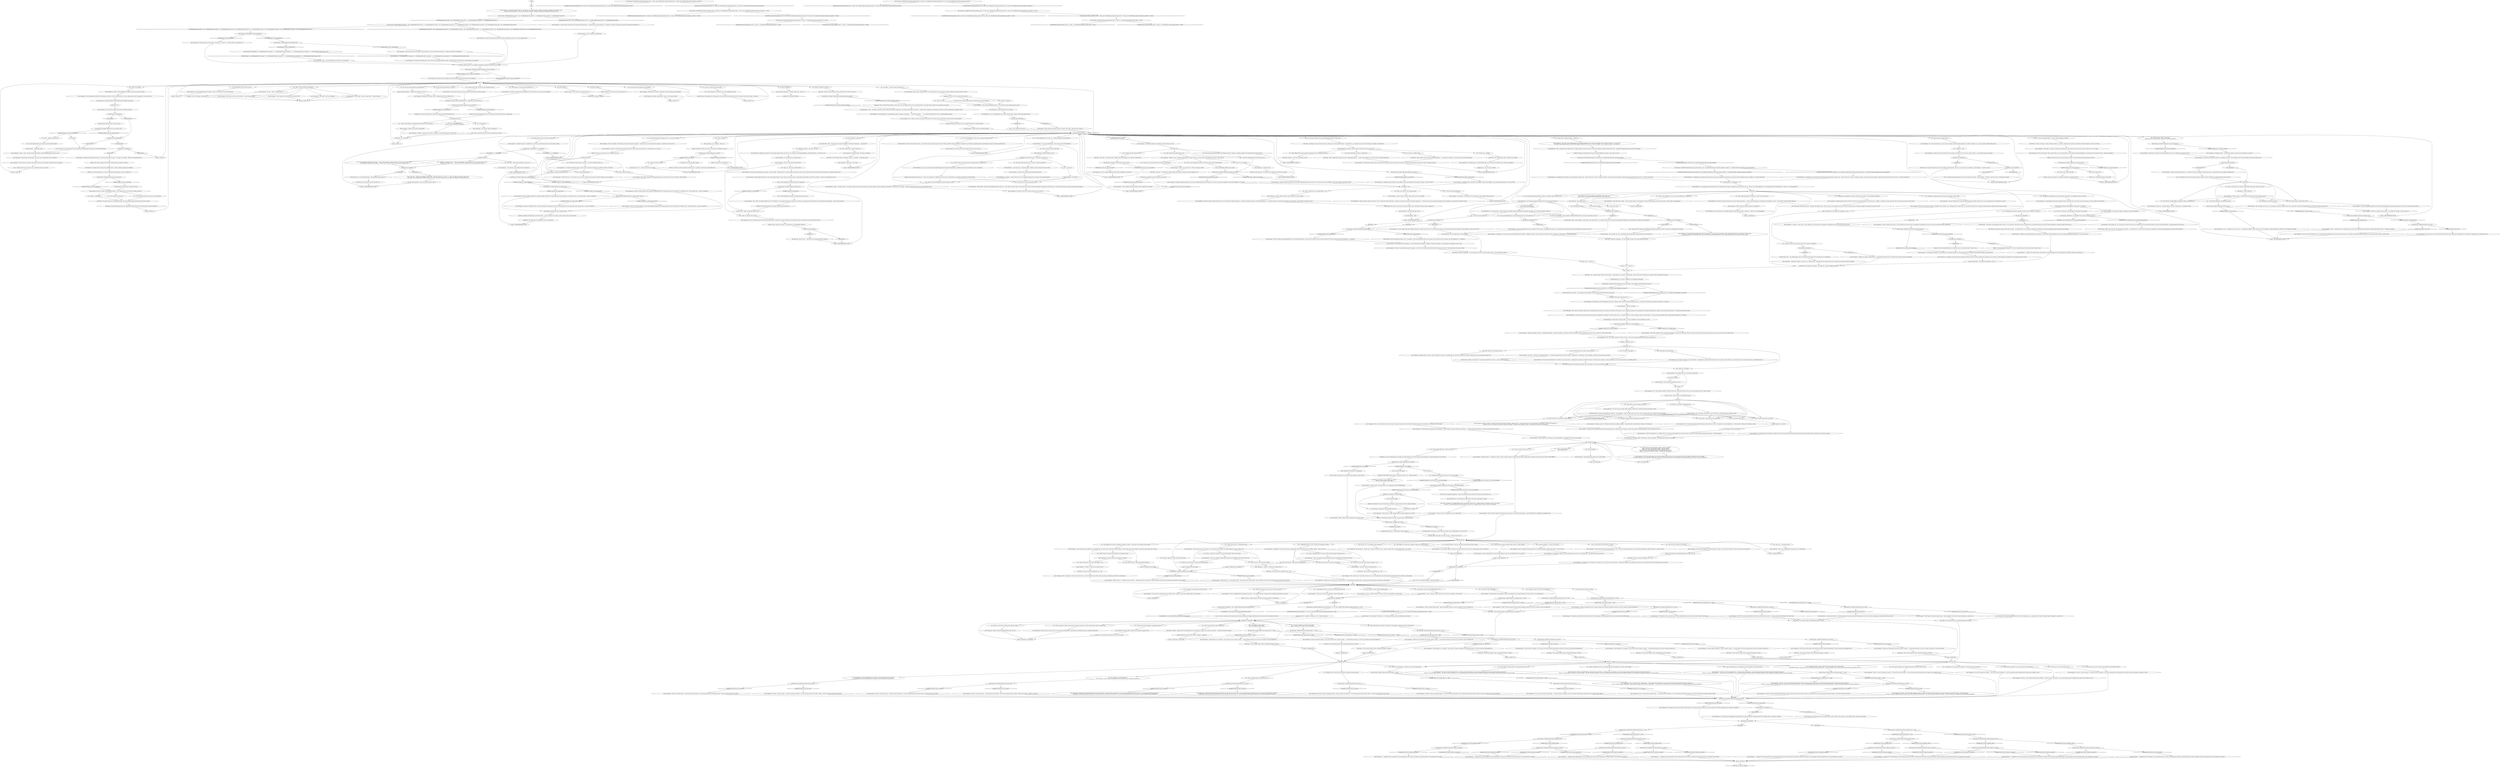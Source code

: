 # VILLAGE / POSSE
# It's time to face your colleagues. 
#
#This is the dialogue that autostarts once you step to the villlage square, the others just bark and stand there.
# ==================================================
digraph G {
	  0 [label="START"];
	  1 [label="input"];
	  2 [label="Kim Kitsuragi: Variable[\"plaza.tribunal_hardie_shot\"] == true"];
	  3 [label="Variable[\"plaza.tribunal_hardie_shot\"] == true", shape=diamond];
	  4 [label="!(Variable[\"plaza.tribunal_hardie_shot\"] == true)", shape=diamond];
	  5 [label="Kim Kitsuragi: Variable[\"plaza.tribunal_shanky_ran_earlier\"]"];
	  6 [label="Variable[\"plaza.tribunal_shanky_ran_earlier\"]", shape=diamond];
	  7 [label="!(Variable[\"plaza.tribunal_shanky_ran_earlier\"])", shape=diamond];
	  8 [label="Kim Kitsuragi: Variable[\"village.posse_intro_auth_tribunal\"]"];
	  9 [label="Variable[\"village.posse_intro_auth_tribunal\"]", shape=diamond];
	  10 [label="!(Variable[\"village.posse_intro_auth_tribunal\"])", shape=diamond];
	  11 [label="Judit Minot: \"We've read the reports, Harry. Lieutenant Kitsuragi's. We know.\""];
	  12 [label="Jump to: [HUB 1.0]"];
	  13 [label="Jean Vicquemare: \"We've come to scrape what's left of you off the pavement.\""];
	  14 [label="Kim Kitsuragi: CheckEquipped(\"jacket_fucktheworld\")"];
	  15 [label="CheckEquipped(\"jacket_fucktheworld\")", shape=diamond];
	  16 [label="!(CheckEquipped(\"jacket_fucktheworld\"))", shape=diamond];
	  17 [label="Jean Vicquemare: \"I wanna call you a teapot, but I'm honestly kind of impressed... no idea where you got all that gear -- but there's no doubt in my mind that some bad, bad people are looking for it...\""];
	  18 [label="You: \"You mentioned a 'task force'?\""];
	  19 [label="Trant Heidelstam: \"What indeed?\" He looks at the dilapidated shacks, then you. \"I was asked to share my take on some of the more *obscure* theories developed in Königstein in the Thirties. Like -- partial psychotraumatic amnesia, group personality theory...\""];
	  20 [label="Jean Vicquemare: \"You. *Shitkid* -- that's you.\""];
	  21 [label="Trant Heidelstam: \"The line is from Lu Jiatun's 'Mirova Cycle', isn't it? About Girl Child Communism -- the titular *returning* character. The ghostly apparition of...\" He looks around and, noticing the impatience of his companions, stops himself. \"Good choice, Harry.\""];
	  22 [label="Cuno: \"Cuno knew dress-up-pigs were in town. Cuno meant to dust them -- Cuno pig-duster -- but didn't, 'cause Cuno cares.\" The kid nods solemnly."];
	  23 [label="Suggestion: This is the Horse-Faced Woman. I don't know *why* you named her that, but it was beyond idiotic. You should *never* address her using those words again."];
	  24 [label="Untitled hub (02)"];
	  25 [label="Jean Vicquemare: \"Yeah, that's *very* good.\""];
	  26 [label="Jean Vicquemare: \"Other people have left too. Good, smart people. People we won't get back. Only me and this *really patient* patrol officer are still here. And Trant -- because I'm *forcing* him to stay.\""];
	  27 [label="Jean Vicquemare: \"Oh, you think it was *cool* -- you saying that? *Aesthetic* somehow? You were crying when we got here. Breaking things. You said we were going 'into the abyss'.\""];
	  28 [label="You: \"I am a highly experimental detective. This was a method I used to solve the case.\""];
	  29 [label="Trant Heidelstam: \"Interesting. So at first he dipped his toes into it. Prepared. That's where he would have gotten the idea -- yes. Practice. And then he used alcohol to 'get there', so to speak...\""];
	  30 [label="You: \"Line detective is good for now.\""];
	  31 [label="Kim Kitsuragi: IsKimHere()  and  Variable[\"church.soona_kim_heard_anomaly\"]"];
	  32 [label="IsKimHere()  and  Variable[\"church.soona_kim_heard_anomaly\"]", shape=diamond];
	  33 [label="!(IsKimHere()  and  Variable[\"church.soona_kim_heard_anomaly\"])", shape=diamond];
	  34 [label="Jean Vicquemare: \"Look at F. Booho here! Victim of the ethanol-industrial complex. What are you, an inva-communist now? You think this is a joke?\""];
	  35 [label="You: \"Wait, there's a motor carriage in the ocean?\""];
	  36 [label="Jean Vicquemare: He squints at it suspiciously."];
	  37 [label="Judit Minot: \"He found it!\" The patrol officer picks it up and gives it back to you -- slippery and cold. \"He found it, Jean. It's his badge!\"\n\"He has it!\" The patrol officer picks it up and gives it back to you -- slippery and cold. \"He has it, Jean. It's his badge!\""];
	  38 [label="Jean Vicquemare: \"And your *gun*?\" The man stares at you, unimpressed."];
	  39 [label="Jean Vicquemare: \"Okay.\" Finally, he nods, unimpressed. \"And your *gun*?\""];
	  40 [label="You: \"This is a *great* gun. Maybe it's not some kind of flashy *side* arm, but still!\""];
	  41 [label="Jump to: [village.posse_lost_badge]"];
	  42 [label="You: \"So it doesn't even matter that I found my gun?!\""];
	  43 [label="Jean Vicquemare: \"A bit of a week?\" He squints. \"You're drunk. And you let a suspect *escape* -- a certain Klaasje. Because you were you too *drunk* to assess her flight risk.\""];
	  44 [label="Jean Vicquemare: \"Or the fact that you're Evrart Claire's *little peone* now. Doing I-don't-know-what for him. That's small-time stuff. That's nothing. That's a humourous anecdote...\""];
	  45 [label="Kim Kitsuragi: Variable[\"plaza.tribunal_gardener_shot\"] == false  and  Variable[\"plaza.tribunal_hardie_shot\"] == false  and  Variable[\"plaza.tribunal_shanky_ran_earlier\"]"];
	  46 [label="Variable[\"plaza.tribunal_gardener_shot\"] == false  and  Variable[\"plaza.tribunal_hardie_shot\"] == false  and  Variable[\"plaza.tribunal_shanky_ran_earlier\"]", shape=diamond];
	  47 [label="!(Variable[\"plaza.tribunal_gardener_shot\"] == false  and  Variable[\"plaza.tribunal_hardie_shot\"] == false  and  Variable[\"plaza.tribunal_shanky_ran_earlier\"])", shape=diamond];
	  48 [label="Jean Vicquemare: \"...compared to the *seven people* who were gunned down! The streets are literally red with blood, Harry. It was fucking *mass murder*.\""];
	  49 [label="Jean Vicquemare: \"Oh well -- if *you* think she didn't know anything...\" He rubs his face in frustration. \"I'm not even gonna get into the eighty other suspects you've failed to arrest.\""];
	  50 [label="Cuno: \"Wait for fucking what? I'm Cuno. We come from Death Island.\""];
	  51 [label="You: \"Oh... that explains it.\""];
	  52 [label="Kim Kitsuragi: IsCunoInParty()"];
	  53 [label="IsCunoInParty()", shape=diamond];
	  54 [label="!(IsCunoInParty())", shape=diamond];
	  55 [label="Cuno: \"Aw, c'mon, you gotta cut him some slack. Pig's been working hard. Digging through the guts of corpses and shit. Getting shot and shit.\""];
	  56 [label="Kim Kitsuragi: IsCunoInParty()  or  IsKimHere()"];
	  57 [label="IsCunoInParty()  or  IsKimHere()", shape=diamond];
	  58 [label="!(IsCunoInParty()  or  IsKimHere())", shape=diamond];
	  59 [label="Judit Minot: \"We've read the reports. Lieutenant Kitsuragi's. We know.\""];
	  60 [label="Jean Vicquemare: Without a reply the satellite-officer covers his nose."];
	  61 [label="Trant Heidelstam: \"Hello, I'm Trant Heidelstam. I believe we've met on several occasions.\""];
	  62 [label="Kim Kitsuragi: WeirdClothing()  or  CheckEquipped(\"hat_samaran\")  or  CheckEquipped(\"jacket_carabineer\")  or  CheckEquipped(\"pants_carabineer\")  or  CheckEquipped(\"jacket_kimono_robe\")"];
	  63 [label="WeirdClothing()  or  CheckEquipped(\"hat_samaran\")  or  CheckEquipped(\"jacket_carabineer\")  or  CheckEquipped(\"pants_carabineer\")  or  CheckEquipped(\"jacket_kimono_robe\")", shape=diamond];
	  64 [label="!(WeirdClothing()  or  CheckEquipped(\"hat_samaran\")  or  CheckEquipped(\"jacket_carabineer\")  or  CheckEquipped(\"pants_carabineer\")  or  CheckEquipped(\"jacket_kimono_robe\"))", shape=diamond];
	  65 [label="Cuno: \"Good luck with that.\" He turns to you. \"Sounds like you're in some shit.\""];
	  66 [label="REMEMBERANCE HUB"];
	  67 [label="You: \"Okay. I had that coming.\""];
	  68 [label="You: \"So, *Trant Heidelstam*. What are you *special consulting* here?\""];
	  69 [label="Jean Vicquemare: \"Do? It's a Major Crimes Unit! We clear the desk of cases so Precinct 41 doesn't look like the worst station in town. We're *shit tier* now, Harry. Because of you.\""];
	  70 [label="Trant Heidelstam: \"As displayed in our interactions with him here, and also his interactions with the locals, where he did not remember being a law official... It's all very interesting.\""];
	  71 [label="Jean Vicquemare: \"I believe you *drank*. People do that -- you especially. What they don't do is forget their *whole life* because of drinking.\""];
	  72 [label="Jump to: [You: \"\"I have?\"\"]"];
	  73 [label="Jean Vicquemare: \"Or perhaps it can be cured with mesmerism? But then I think: No, that's unlikely. He's probably just an *asshole*. A drunk asshole who *pretends* to have amnesia to get out of shit.\""];
	  74 [label="Jean Vicquemare: \"Yes. It's really, really hard to believe. Because it's *idiotic* and *not true*. It's not possible to wipe your own memory. Even with the amount of *Potent Pilsner* you down every *hour*.\""];
	  75 [label="You: \"That wasn't me. It was stolen by traffic hooligans.\""];
	  76 [label="Jean Vicquemare: \"Oh -- well, if it wasn't *you* then it's okay. You only let someone *steal* our 45,000 reál police vehicle, drive it into the sea -- and then just *left* it there.\""];
	  77 [label="Untitled hub"];
	  78 [label="Jean Vicquemare: \"And your gun?\" he asks, unimpressed by the piece of plastic in your hand."];
	  79 [label="You: \"Wait, *how* did you know I lost my gun?\""];
	  80 [label="You: \"Gun. Gun...\" (Just repeat *gun*.)"];
	  81 [label="Conceptualization: What is it with all these *material objects*?!"];
	  82 [label="Jean Vicquemare: \"Who are you posing for, Harry? You let the suspect escape -- a certain Ruby. You were too fucking *high* to take her in, weren't you?\""];
	  83 [label="KLAASJE ESC"];
	  84 [label="Kim Kitsuragi: \"He's wounded.\" He looks at you. \"It's been a long week -- and he's handled an actual corpse.\""];
	  85 [label="Kim Kitsuragi: Variable[\"TASK.arrest_klaasje_done\"] == false"];
	  86 [label="Variable[\"TASK.arrest_klaasje_done\"] == false", shape=diamond];
	  87 [label="!(Variable[\"TASK.arrest_klaasje_done\"] == false)", shape=diamond];
	  88 [label="Jump to: [RUBY SUI]"];
	  89 [label="Jean Vicquemare: \"Oh well -- if she was *specially trained*.\" He rubs his face in frustration. \"I'm not even gonna get into the other suspect -- the one who shot herself. In the *head*.\""];
	  90 [label="Jean Vicquemare: \"Oh well -- if you *let* her go...\" He rubs his face in frustration. \"I'm not even gonna get into the other suspect, who shot herself. In the *head*.\""];
	  91 [label="Jump to: [POSSE 2]"];
	  92 [label="Jean Vicquemare: He takes a deep breath. \"Fuck it, let's not get into that.\""];
	  93 [label="You: \"Forget about all this, there's a giant...\""];
	  94 [label="Jean Vicquemare: \"We're not forgetting about anything -- look at you!\" He points at you with both hands."];
	  95 [label="You: \"Wait... you're the Man with Sunglasses.\""];
	  96 [label="Esprit de Corps: Even though we're all pigs here, you and Cuno are more pigs than the rest of the pigs. He'll have your back -- only later."];
	  97 [label="Jean Vicquemare: \"Where have *we* been? We've been fucking off, as far as I remember.\" He crosses his arms."];
	  98 [label="Jump to: [REMEMBERANCE HUB]"];
	  99 [label="You: \"No idea *what* you're smelling. I washed death off me.\""];
	  100 [label="You: \"Thank you, lieutenant.\""];
	  101 [label="Composure: Letting the lieutenant know *he* shouldn't feel embarrassed over the shitstorm that's about to befall you."];
	  102 [label="Jean Vicquemare: \"Won't be long. I just need to talk to Harry about some of the things I think he's done wrong lately.\""];
	  103 [label="Jump to: [REMEMBERANCE HUB]"];
	  104 [label="Half Light: His son? What a joke... *Everyone* is lying to you!"];
	  105 [label="Trant Heidelstam: \"Mikael? Mikael's my son.\""];
	  106 [label="Jean Vicquemare: \"The cafeteria manager you fucked over told us where you went.\""];
	  107 [label="You: \"Sylvie's a whore. She rides the cock carousel... and foreigners.\""];
	  108 [label="Jump to: [REMEMBERANCE HUB]"];
	  109 [label="Jean Vicquemare: \"Speaking of which. The giant *aero-graffito* in front of the building. The one that's *burning* -- did you do that?\""];
	  110 [label="Jean Vicquemare: \"I knew it. Didn't I tell you, Trant? I told you it was our shitkid.\""];
	  111 [label="You: \"Yeah. Totally. I get it. Major Crimes Unit.\""];
	  112 [label="You: \"Okay. So what does the unit *do*?\""];
	  113 [label="Jean Vicquemare: \"None of us wanted to see the abyss, so we fucked off.\" He sighs. \"Like you told us to.\""];
	  114 [label="Kim Kitsuragi: Variable[\"plaza.kineema_57th_hub\"]  and  Variable[\"boardwalk.trant_main_hub_reached\"]"];
	  115 [label="Variable[\"plaza.kineema_57th_hub\"]  and  Variable[\"boardwalk.trant_main_hub_reached\"]", shape=diamond];
	  116 [label="!(Variable[\"plaza.kineema_57th_hub\"]  and  Variable[\"boardwalk.trant_main_hub_reached\"])", shape=diamond];
	  117 [label="You: \"I made it all up. It was a fantasy, a stupid joke. I know what I am.\"\n\"I made it all up. As I already told Lieutenant Kitsuragi, I know what I am.\""];
	  118 [label="Jean Vicquemare: \"I can believe that. Shitkid made it all up to fuck with us -- because he's a psychopath. This is typical Harry behaviour. A sick joke. I told you, Jude.\"\n\"I can believe that. Not the *detective* part, that's a tall order, but that he fucked with us. This is typical Harry behaviour. A sick joke. I told you, Jude.\""];
	  119 [label="Jean Vicquemare: \"...what has *not* been proven is total memory loss after drinking too much Commodore Red. Honestly, I think he's just lying to us.\""];
	  120 [label="You: \"Hold on, in the ocean?\" (Feign ignorance.)"];
	  121 [label="You: \"I thought the killer would be underwater. He wasn't.\""];
	  122 [label="You: \"The famous TipTop Tournée driver.\""];
	  123 [label="You: \"Gun? Behold *all* my guns. If anything, I need more *hands*!\" (Show him your two pistols and two rifles.)"];
	  124 [label="Authority: Here we go again! \"Lost gun, lost gun\" -- trying to terrorize you!"];
	  125 [label="Jean Vicquemare: \"I knew it! I told you he didn't have it.\""];
	  126 [label="You: \"I'm not drunk. I haven't started drinking again!\""];
	  127 [label="Jump to: [DRINKING]"];
	  128 [label="Jean Vicquemare: \"*Well?* You let the suspect escape! Klaasje-something. Because you were too *drunk* to assess her flight risk.\""];
	  129 [label="Jean Vicquemare: \"*Well?!* A suspect shot herself in the head, Harry. I know what you did -- you went in drunk and *intimidated* her, didn't you!?\""];
	  130 [label="You: \"None of this matters. My *odour* situation? It's *meaningless* compared to what I've discovered.\""];
	  131 [label="Kim Kitsuragi: Variable[\"boardwalk.ruby_ran_away\"]"];
	  132 [label="Variable[\"boardwalk.ruby_ran_away\"]", shape=diamond];
	  133 [label="!(Variable[\"boardwalk.ruby_ran_away\"])", shape=diamond];
	  134 [label="Jean Vicquemare: \"A bit of a week?\" He squints. \"You're drunk. You let the suspect shoot herself in the head. You went in drunk and *intimidated* her.\""];
	  135 [label="Jean Vicquemare: \"Duped again! Outsmarted by someone who isn't *drunk*.\" He rubs his face in frustration. \"I'm not even gonna get into the *other* suspect -- who also escaped. A Ruby-something?\"\n\"Duped again! Not for one moment do I believe you *quit* drinking.\" He rubs his face in frustration. \"I'm not even gonna get into the *other* suspect -- who also escaped. A Ruby-something?\""];
	  136 [label="Jean Vicquemare: \"Oh well -- if you've *learned your lesson*...\" He rubs his face in frustration. \"I'm not even gonna get into the eighty other suspects you've failed to arrest.\""];
	  137 [label="Untitled hub (02)"];
	  138 [label="Jean Vicquemare: \"Harry, that's because you're a cop with 'Fuck the World' written on his back.\""];
	  139 [label="Jean Vicquemare: \"Did you?\" He adjusts his tie. \"Or did you literally not recognize my face? We've been partners for how long, Harry? Don't answer that -- you don't *remember*.\""];
	  140 [label="Trant Heidelstam: \"The line is from Lu Jiatun's 'Mirova 82', isn't it? About Girl Child Communism -- the titular *returning* character. The ghostly apparition of...\" He looks around and, noticing the impatience of his companions, stops himself. \"Good choice, Harry.\""];
	  141 [label="Half Light: Those cases were hard on you..."];
	  142 [label="Judit Minot: \"We've read the reports. Lieutenant Kitsuragi's. We know.\""];
	  143 [label="Judit Minot: \"We've read the reports, Harry. Lieutenant Kitsuragi's. We know.\""];
	  144 [label="Inland Empire: Precisely, Satellite-Officer Vicquemare. It's Martinaise."];
	  145 [label="Jump to: [Shivers: \"You close your eyes and hear the do...\"]"];
	  146 [label="Jean Vicquemare: From the way he covers his nose you can tell the satellite-officer is still fixated on the smell and not your incredible achievement."];
	  147 [label="You: \"I'm truly sorry, Officer Minot.\""];
	  148 [label="Judit Minot: \"No.\" She shakes her head. \"Without *any* benefits.\""];
	  149 [label="Judit Minot: \"Vic, calm down...\""];
	  150 [label="Kim Kitsuragi: CheckEquipped(\"shirt_t500\")  and  (CheckEquipped(\"shoes_t500\")  or  CheckEquipped(\"gloves_t500\")  or  CheckEquipped(\"hat_t500\"))"];
	  151 [label="CheckEquipped(\"shirt_t500\")  and  (CheckEquipped(\"shoes_t500\")  or  CheckEquipped(\"gloves_t500\")  or  CheckEquipped(\"hat_t500\"))", shape=diamond];
	  152 [label="!(CheckEquipped(\"shirt_t500\")  and  (CheckEquipped(\"shoes_t500\")  or  CheckEquipped(\"gloves_t500\")  or  CheckEquipped(\"hat_t500\")))", shape=diamond];
	  153 [label="Trant Heidelstam: \"My background is in something else entirely. I engage in *neurology*...\" -- he makes air quotes -- \"... on a merely theoretical level. In fact, I should probably get going...\""];
	  154 [label="You: \"So *Trant Heidelstam* turns out to be... *Special Consultant Trant Heidelstam*...\""];
	  155 [label="You: \"Despite *all* that I've done?\""];
	  156 [label="You: (Turn to face the general direction of the Whirling and yell.) \"Damn you, cafeteria manager! You've betrayed me for the last time!\""];
	  157 [label="Kim Kitsuragi: Variable[\"TASK.light_graffito_on_fire_done\"]"];
	  158 [label="Variable[\"TASK.light_graffito_on_fire_done\"]", shape=diamond];
	  159 [label="!(Variable[\"TASK.light_graffito_on_fire_done\"])", shape=diamond];
	  160 [label="Jean Vicquemare: \"That will never happen, Jude. He's the rudest man on Earth. He is the reason why the rest of us have to take sensitivity training. And I *hate* sensitivity training...\""];
	  161 [label="Trant Heidelstam: \"What *am* I?\" He taps his foot. \"I was asked to share my take on some of the more *fringe academic* theories developed in Königstein in the Thirties. Regarding partial psychotraumatic amnesia. Group personality theory...\""];
	  162 [label="Jean Vicquemare: \"Sure...\" he squints at you. \"You're not a... *superstar law official*. Talk on the town is you're Guillaume Le Million reincarnate. I know this shit. Nothing has changed.\""];
	  163 [label="Rhetoric: Meaning: you forgot both who you are and the definitions of 'money,' 'isola,' 'pale,' and so on."];
	  164 [label="You: \"A heartbroken drudge.\""];
	  165 [label="You: \"Something so sad happened to me that I couldn't be me anymore. It was a defence mechanism.\""];
	  166 [label="Jean Vicquemare: \"What do you mean?\""];
	  167 [label="Conceptualization: So you don't *remember* not remembering. Beautiful."];
	  168 [label="Trant Heidelstam: \"Hard-wired to the free market...\" He nods confidently. \"He just needed for it to end.\""];
	  169 [label="Jump to: [Judit Minot: \"\"But, Detective Vicquemare,\" she in...\"]"];
	  170 [label="Jean Vicquemare: \"With all due respect, lieutenant -- you're *bewitched by the shitkid*. It happens. What doesn't happen is a cop wiping his own memory to solve a case.\""];
	  171 [label="You: \"It was stolen by Jacob Irw.\""];
	  172 [label="Jean Vicquemare: \"Yes. In the ocean. Under the sea. Our work vehicle -- with fish and clams and other sea-shit.\""];
	  173 [label="Jean Vicquemare: \"Are you drunk right now? You're drunk right now, aren't you, you fucking *bum*. I can smell it!\""];
	  174 [label="Jump to: [village.posse_lost_badge]"];
	  175 [label="Jean Vicquemare: \"A *little* drink?! You smell like a corpse. I'm downwind and I can barely breathe.\" He covers his nose. \"You smell like shit.\""];
	  176 [label="Jean Vicquemare: \"Is that why a suspect shot herself in the head -- Ruby-something? Under the boardwalk? You went in drunk and *intimidated* her?\""];
	  177 [label="Jump to: [KLAASJE ESC]"];
	  178 [label="Jump to: [RUBY SUI]"];
	  179 [label="Jean Vicquemare: \"Oh well -- if she was *specially trained*....\" He rubs his face in frustration. \"I'm not even gonna get into the *other* suspect who *also* escaped. Yeah. Ruby-something?\""];
	  180 [label="Jean Vicquemare: \"Or the fact that you *very likely sold your gun for booze*. That's peanuts. That's nothing. That's a humourous anecdote...\""];
	  181 [label="Jean Vicquemare: \"Oh well -- if you got *really* high then I guess it's okay.\" He rubs his face in frustration. \"Then it's all been worth it. Let's not even get into the other suspect -- who *shot* herself. In the head.\""];
	  182 [label="Jean Vicquemare: \"Oh well -- if you got *really* high then I guess it's okay.\" He rubs his face in frustration. \"Let's not even get into what this means for the ethics commission.\"\n\"Oh well -- if you got *really* high then I guess it's okay.\" He rubs his face in frustration. \"Let's not even gonna get into the catatonic old lady with the police lights -- and what *all of this* means for the ethics commission.\""];
	  183 [label="You: \"Yeah, fuck the world. No one else seems bothered by that.\""];
	  184 [label="Cuno: \"Cuno's liking this tense shit.\""];
	  185 [label="Jean Vicquemare: \"That's right -- and you're some kind of... murder machine.\""];
	  186 [label="Empathy: Judging by the familiarity you feel toward him -- two years minimum? Or maybe a short, but close stint on the task force..."];
	  187 [label="You: \"None of this is ringing any bells...\" (Move on.)"];
	  188 [label="Kim Kitsuragi: Variable[\"whirling.vicq_asked_nurse\"]"];
	  189 [label="Variable[\"whirling.vicq_asked_nurse\"]", shape=diamond];
	  190 [label="!(Variable[\"whirling.vicq_asked_nurse\"])", shape=diamond];
	  191 [label="Esprit de Corps: He means: \"You better not be *partying* with this Sylvie, shitkid.\""];
	  192 [label="Jump to: [REMEMBERANCE HUB]"];
	  193 [label="Jean Vicquemare: \"Don't encourage him, Trant.\""];
	  194 [label="Kim Kitsuragi: IsCunoInParty()"];
	  195 [label="IsCunoInParty()", shape=diamond];
	  196 [label="!(IsCunoInParty())", shape=diamond];
	  197 [label="Judit Minot: \"It's okay,\" she sighs. \"I didn't come here to gloat, or to fool you. Neither did he, actually.\" She gestures toward Vicquemare. \"We're just worried.\""];
	  198 [label="Jump to: [REMEMBERANCE HUB]"];
	  199 [label="You: \"Refresh my memory -- who *else* is in this?\""];
	  200 [label="You: \"Wait, so you let me face a squad of trained killers alone just to teach me a lesson?\""];
	  201 [label="You: \"I knew you would be too closed-minded to understand *the anomaly*.\""];
	  202 [label="Jean Vicquemare: \"Don't answer that.\" He exhales to calm his breathing. \"Your badge, Harry. Show me your badge.\""];
	  203 [label="Perception (Sight): Now that you look where he's pointing -- to the northeast -- then yes. There does seem to be a motor carriage in the ocean. Strange. How did it get there?"];
	  204 [label="You: \"I got my badge right here.\" (Show it to them.)"];
	  205 [label="You: \"I lost my gun. And I didn't find it. It's gone.\""];
	  206 [label="Jean Vicquemare: \"I don't care about your collection, you hoarding freak.\" He waves your arsenal away without looking. \"Is one of them your service weapon? I only want to know about that *one* gun.\""];
	  207 [label="Jean Vicquemare: \"Whooh. He has it -- *and* he didn't drop it.\" He wipes his brow in mock relief. \"You're drunk like a bum, Harry. Put that thing away before you kill someone.\""];
	  208 [label="Judit Minot: \"This isn't cause for celebration. It's... bad.\""];
	  209 [label="Jean Vicquemare: \"*Upgraded it*? I don't care about your weapon-mania, Harry. I only care about your official sidearm -- which you *lost*.\""];
	  210 [label="Kim Kitsuragi: Variable[\"TASK.arrest_klaasje_done\"] == false"];
	  211 [label="Variable[\"TASK.arrest_klaasje_done\"] == false", shape=diamond];
	  212 [label="!(Variable[\"TASK.arrest_klaasje_done\"] == false)", shape=diamond];
	  213 [label="Kim Kitsuragi: IsKimHere()"];
	  214 [label="IsKimHere()", shape=diamond];
	  215 [label="!(IsKimHere())", shape=diamond];
	  216 [label="Smell like a corpse HUB"];
	  217 [label="Kim Kitsuragi: Variable[\"boardwalk.ruby_ran_away\"]"];
	  218 [label="Variable[\"boardwalk.ruby_ran_away\"]", shape=diamond];
	  219 [label="!(Variable[\"boardwalk.ruby_ran_away\"])", shape=diamond];
	  220 [label="Kim Kitsuragi: Variable[\"TASK.arrest_klaasje_done\"] == false"];
	  221 [label="Variable[\"TASK.arrest_klaasje_done\"] == false", shape=diamond];
	  222 [label="!(Variable[\"TASK.arrest_klaasje_done\"] == false)", shape=diamond];
	  223 [label="Jean Vicquemare: \"...compared to the *six people* who were gunned down! The streets are literally red with blood, Harry. It was fucking *mass murder*.\""];
	  224 [label="Jean Vicquemare: \"Oh well -- if she was *nice*...\" He rubs his face in frustration. \"I'm not even gonna get into the other suspect -- the one who shot herself. In the *head*.\""];
	  225 [label="Jean Vicquemare: \"Oh well -- if she was *nice*...\" He rubs his face in frustration. \"I'm not even gonna get into the *other* suspect -- who also escaped. Yeah. Ruby-something?\""];
	  226 [label="Kim Kitsuragi: Variable[\"boardwalk.ruby_ran_away\"]"];
	  227 [label="Variable[\"boardwalk.ruby_ran_away\"]", shape=diamond];
	  228 [label="!(Variable[\"boardwalk.ruby_ran_away\"])", shape=diamond];
	  229 [label="Jean Vicquemare: \"Oh well -- if you feel *guilty* about it...\" He rubs his face in frustration. \"I'm not even gonna get into what this means for the ethics commission.\"\n\"Oh well -- if you feel *guilty* about it...\" He rubs his face in frustration. \"I'm not even gonna get into what this means for the ethics commission. Not to mention the catatonic old lady with the police lights...\""];
	  230 [label="Jean Vicquemare: \"Oh well -- if she was *unimportant*...\" He rubs his face in frustration. \"I'm not even gonna get into what this means for the ethics commission.\"\n\"Oh well -- if she was *unimportant*...\" He rubs his face in frustration. \"I'm not even gonna get into what this means for the ethics commission. Not to mention the catatonic old lady with the police lights...\""];
	  231 [label="Jean Vicquemare: \"Look what the tide brought in,\" the man says in a measured tone. Suddenly, his expression changes and he tilts his head...\n\"Look what the tide brought in,\" says the man without sunglasses. Suddenly, his expression changes and he tilts his head..."];
	  232 [label="Kim Kitsuragi: \"There weren't any cameras around.\" He stares at his boots. \"They don't have cameras...\""];
	  233 [label="Judit Minot: \"We've read the reports. Lieutenant Kitsuragi's. We know.\""];
	  234 [label="Empathy: He's still *dwelling* on that jacket."];
	  235 [label="Composure: 'You should've done a better job' is what it's saying."];
	  236 [label="Jean Vicquemare: \"I didn't *lie* to you -- no one *lies* to you. You were so fucked up on booze you couldn't recognize your own partner.\""];
	  237 [label="Jean Vicquemare: \"I told you. He's one drink away from killing someone.\""];
	  238 [label="Kim Kitsuragi: Variable[\"whirling.vicq_asked_firefighter\"]"];
	  239 [label="Variable[\"whirling.vicq_asked_firefighter\"]", shape=diamond];
	  240 [label="!(Variable[\"whirling.vicq_asked_firefighter\"])", shape=diamond];
	  241 [label="You: \"I understand. Okay. Garte told you.\""];
	  242 [label="Trant Heidelstam: \"Okay.\""];
	  243 [label="Judit Minot: \"Okay.\" Another sigh. \"You're my commanding officer. I... I really want to respect you. I want us to have a normal relationship.\""];
	  244 [label="Kim Kitsuragi: Variable[\"village.posse_minot_rhet_case\"]"];
	  245 [label="Variable[\"village.posse_minot_rhet_case\"]", shape=diamond];
	  246 [label="!(Variable[\"village.posse_minot_rhet_case\"])", shape=diamond];
	  247 [label="Cuno: He looks repentant. \"Just try not to shit yourself -- please.\""];
	  248 [label="Kim Kitsuragi: Variable[\"village.posse_logic_bevy\"]"];
	  249 [label="Variable[\"village.posse_logic_bevy\"]", shape=diamond];
	  250 [label="!(Variable[\"village.posse_logic_bevy\"])", shape=diamond];
	  251 [label="Empathy: He sincerely thought it was going to be amusing. For both of you."];
	  252 [label="Jean Vicquemare: \"Interesting?\""];
	  253 [label="You: \"A police detective.\""];
	  254 [label="Kim Kitsuragi: \"He is -- he's getting better. And I can confirm that he drank a *lot* of alcohol prior to it happening.\""];
	  255 [label="You: \"I have?\""];
	  256 [label="Jean Vicquemare: \"Okay, Trant, thank you. That's... absolutely meaningless. I'm glad we brought you. Will he or will he not be able to work in the Major Crimes Unit? Is he a cretin now? I want to know *that*.\""];
	  257 [label="Kim Kitsuragi: \"He *did* present this theory to me -- once before. I had trouble believing it then, but he seems to be convinced. And I've seen him work. His methods are... unorthodox.\""];
	  258 [label="Jean Vicquemare: \"Psychotraumatic amnesia? Trant?\" He turns to the special consultant. \"I can go for that -- shitkid is a broken man, always has been. Who isn't? I know I am. But you know what?\""];
	  259 [label="You: \"I don't know. I don't know what it's doing there.\""];
	  260 [label="Untitled hub (04)"];
	  261 [label="You: \"Lost gun, lost gun! I won't be *terrorized* with this lost gun shit anymore.\""];
	  262 [label="You: \"Yeah yeah, I got that too.\" (Show him the boring sidearm.)"];
	  263 [label="Jean Vicquemare: \"I don't care. Where is the gun the RCM gave you to kill people with? Where is that one?\""];
	  264 [label="You: \"This is a Triangong 4.46! It was used to kill a man from nearly a kilometre away.\""];
	  265 [label="Judit Minot: \"This isn't cause for celebration. It's... bad.\""];
	  266 [label="Jean Vicquemare: \"But you haven't -- because you're *drunk*. You lost your gun -- and you're drunk. You're a drunk, gunless bum! I can smell it.\""];
	  267 [label="You: \"So what? I've had a little drink.\""];
	  268 [label="You: \"I tried not to, but I can't work as well without it.\""];
	  269 [label="Jump to: [RUBY ESC]"];
	  270 [label="You: \"That's just a small detail in a *huge* case you know nothing about.\""];
	  271 [label="Jean Vicquemare: \"...compared to the *nine people* who were gunned down! The streets are literally red with blood, Harry. It was fucking *mass murder*.\""];
	  272 [label="Kim Kitsuragi: Variable[\"boardwalk.ruby_ran_away\"]"];
	  273 [label="Variable[\"boardwalk.ruby_ran_away\"]", shape=diamond];
	  274 [label="!(Variable[\"boardwalk.ruby_ran_away\"])", shape=diamond];
	  275 [label="Kim Kitsuragi: Variable[\"TASK.arrest_klaasje_done\"] == false"];
	  276 [label="Variable[\"TASK.arrest_klaasje_done\"] == false", shape=diamond];
	  277 [label="!(Variable[\"TASK.arrest_klaasje_done\"] == false)", shape=diamond];
	  278 [label="Jean Vicquemare: \"Special Consultant Trant Heidelstam, Patrol Officer Judit Minot.\""];
	  279 [label="Reaction Speed: ...aaaand he's said it."];
	  280 [label="You: \"Okay, I see. Yes.\""];
	  281 [label="Jump to: [HUB 1.0]"];
	  282 [label="Jump to: [TASK.light_graffito_on_fire_done]"];
	  283 [label="Kim Kitsuragi: IsKimHere()"];
	  284 [label="IsKimHere()", shape=diamond];
	  285 [label="!(IsKimHere())", shape=diamond];
	  286 [label="You: Kim recruited"];
	  287 [label="Jump to: [Shivers: \"You close your eyes and hear the do...\"]"];
	  288 [label="Judit Minot: \"Harry, we want to help you. Trant, I believe this is where you come in?\""];
	  289 [label="Jean Vicquemare: \"I'm clinically depressed, Harry. Sorry if I wasn't in the mood to butter you up after you told us to fuck off.\""];
	  290 [label="Jean Vicquemare: \"Did you? Or did you think I was a god damn MALE NURSE? We've been partners for how long, Harry?\" He adjusts his tie. \"Don't answer that -- you don't *remember*.\""];
	  291 [label="Judit Minot: \"Uhm, and...\" she interjects, trying to defuse the situation. \"People on this street helped us too.\""];
	  292 [label="Jean Vicquemare: \"Strange. He didn't mention that. In fact, the establishment didn't look saved at all -- there was a giant *aero-graffito* in front of the building. It was on fire.\""];
	  293 [label="Untitled hub"];
	  294 [label="Kim Kitsuragi: IsKimHere()"];
	  295 [label="IsKimHere()", shape=diamond];
	  296 [label="!(IsKimHere())", shape=diamond];
	  297 [label="Jump to: [REMEMBERANCE HUB]"];
	  298 [label="Jump to: [REMEMBERANCE HUB]"];
	  299 [label="Cuno: \"Fuck, pig...\" The boy looks slightly uncomfortable. \"The name's Kuuno, not *Cuno*. It's... lamer. My name's lamer than I said it was.\"\n\"Fuck, pig... As you snooped out, the name's Kuuno, not *Cuno*. Let's get on with our lives. I'm Kuuno. It's known now. Stop staring at me.\""];
	  300 [label="Jean Vicquemare: \"Goddamnit, Harry...\" He shifts his weight, crosses his arms, and looks you in the eye."];
	  301 [label="Jean Vicquemare: \"And you were probably right too -- I would have never let you abduct a kid and take him on a creepy boat trip in the middle of fucking March!\""];
	  302 [label="You: \"All *will* burn, Satellite-Officer Vicquemare. Make no mistake about it.\""];
	  303 [label="Jean Vicquemare: \"The *bells* aren't ringing because you have brain damage. Trant,\" he turns to the blond, \"this is where you come in -- how bad is it?\"\n\"The *bells* aren't ringing because you have brain damage, Detective God. Trant,\" he turns to the blond, \"this is where you come in -- how bad is it?\""];
	  304 [label="Trant Heidelstam: \"He is *not* a cretin. And he *is* able to do work -- if not in his previous leadership role, then as a line detective.\""];
	  305 [label="You: \"I'll explain later, but there's another man who's lost his memory. A *crab-man*.\""];
	  306 [label="Trant Heidelstam: \"It's an urban myth -- a police detective who employs highly experimental investigative techniques. It's a *cultural* reference, detective.\""];
	  307 [label="You: \"Fuck all of you, I don't *want* to be in your unit.\""];
	  308 [label="Jean Vicquemare: \"No, Harry -- FUCK YOU. You already fucked us -- I've already explained this shit to Pryce *twice*. To Berdyayeva -- *four times*. I'm your partner. I answer for you when you're not there.\""];
	  309 [label="Jean Vicquemare: \"I do. You drove it into the water. Everyone on this street saw you do it. It's going to be a local landmark too -- on the brochure. Thank you for fucking us, Harry.\""];
	  310 [label="Savoir Faire: You juggle the badge for a second, unsuccessfully, and it lands on the ground some two metres away."];
	  311 [label="Judit Minot: \"This isn't cause for celebration. It's... bad.\""];
	  312 [label="Jean Vicquemare: \"You let a suspect escape, Harry -- Klaasje-something. Because you were too *drunk* to assess her flight risk.\""];
	  313 [label="Kim Kitsuragi: Variable[\"TASK.arrest_klaasje_done\"] == false"];
	  314 [label="Variable[\"TASK.arrest_klaasje_done\"] == false", shape=diamond];
	  315 [label="!(Variable[\"TASK.arrest_klaasje_done\"] == false)", shape=diamond];
	  316 [label="Jean Vicquemare: \"*Well*? Harry, you let the suspect escape -- Ruby-something. You were too *drunk* to take her in, weren't you? \""];
	  317 [label="Jean Vicquemare: \"What you've *discovered*? You let the suspect *escape* -- a certain Ruby. Because you were too *drunk* to take her in. You went in drunk.\""];
	  318 [label="Jump to: [RUBY SUI]"];
	  319 [label="Jean Vicquemare: \"I don't believe you.\" He squints. \"You're drunk. You made a suspect shoot herself in the head. You went in drunk and *intimidated* her.\""];
	  320 [label="You: \"She caught us in a *pale latitude compressor*. You know how much that hurts?\""];
	  321 [label="Kim Kitsuragi: Variable[\"boardwalk.ruby_ran_away\"]"];
	  322 [label="Variable[\"boardwalk.ruby_ran_away\"]", shape=diamond];
	  323 [label="!(Variable[\"boardwalk.ruby_ran_away\"])", shape=diamond];
	  324 [label="HUB 1.0"];
	  325 [label="You: \"No one else seems bothered by the bleeding.\""];
	  326 [label="Jean Vicquemare: \"Oh really?! They don't seem bothered by it? That's because you're a cop in an exoskeleton!\""];
	  327 [label="Jean Vicquemare: \"Actually -- are you? Are you still a cop? There's so much disco going on, it's hard to tell.\""];
	  328 [label="Authority: As if he recalled that he's, in fact, a decorated police lieutenant, and not a naughty boy."];
	  329 [label="You: \"A disguise... why?\""];
	  330 [label="Jump to: [REMEMBERANCE HUB]"];
	  331 [label="Jump to: [REMEMBERANCE HUB]"];
	  332 [label="Kim Kitsuragi: (CheckEquipped(\"jacket_faln\")  and  CheckEquipped(\"pants_faln\"))  or  (CheckEquipped(\"shirt_faln\")  and  CheckEquipped(\"pants_faln\"))  or  (CheckEquipped(\"hat_faln\")  and  CheckEquipped(\"pants_faln\")  and  CheckEquipped(\"shoes_faln\")  and  CheckEquipped(\"gloves_faln\"))"];
	  333 [label="(CheckEquipped(\"jacket_faln\")  and  CheckEquipped(\"pants_faln\"))  or  (CheckEquipped(\"shirt_faln\")  and  CheckEquipped(\"pants_faln\"))  or  (CheckEquipped(\"hat_faln\")  and  CheckEquipped(\"pants_faln\")  and  CheckEquipped(\"shoes_faln\")  and  CheckEquipped(\"gloves_faln\"))", shape=diamond];
	  334 [label="!((CheckEquipped(\"jacket_faln\")  and  CheckEquipped(\"pants_faln\"))  or  (CheckEquipped(\"shirt_faln\")  and  CheckEquipped(\"pants_faln\"))  or  (CheckEquipped(\"hat_faln\")  and  CheckEquipped(\"pants_faln\")  and  CheckEquipped(\"shoes_faln\")  and  CheckEquipped(\"gloves_faln\")))", shape=diamond];
	  335 [label="Kim Kitsuragi: \"We might need your help with something later,\" he adds, suddenly regaining his confidence."];
	  336 [label="You: \"You! You never told me you're not the Horse-Faced Woman!\" (Point at her.)"];
	  337 [label="You: \"Oh... okay. Sorry.\""];
	  338 [label="You: \"Yeah, I lit it on fire. It was a poetic gesture.\""];
	  339 [label="Jean Vicquemare: \"Refresh your memory? It's a god damn Major Crimes Unit. There's you, me, Jude, Trant fucking Heidelstam, and Guillaume Bevy...\" He stares at you."];
	  340 [label="Jump to: [You: \"\"Okay. So what does the unit *do*?\"\"]"];
	  341 [label="Jean Vicquemare: \"You told us to fuck off. You said we're *cramping your style*. You're *Detective God*. Fuck everything. All will burn. Detect or die!\""];
	  342 [label="You: \"Why would you leave a literal *Police God*?\""];
	  343 [label="Jean Vicquemare: \"You were crying hysterically. You were drunk, breaking things, being emotionally abusive. You said we were going 'into the abyss'.\""];
	  344 [label="Jean Vicquemare: \"Are you sure?\" He squints at you. \"So you haven't been telling everyone what a *boring cop* you are -- and that you should kill yourself? People say you've been out of your mind. I asked around.\""];
	  345 [label="You: \"A drunk and a loser.\""];
	  346 [label="Kim Kitsuragi: \"*Crab-man* is an unfortunate choice of words -- but I was there. The church on the coast shook from an audio-spatial anomaly. It may have been entroponetic, or perhaps related to radio waves...\""];
	  347 [label="Kim Kitsuragi: Variable[\"whirling.kim_experimental\"]"];
	  348 [label="Variable[\"whirling.kim_experimental\"]", shape=diamond];
	  349 [label="!(Variable[\"whirling.kim_experimental\"])", shape=diamond];
	  350 [label="Esprit de Corps: When you clocked out, *I* became responsible for your cases -- and your special task force."];
	  351 [label="Jean Vicquemare: \"Thank you for destroying 45,000 reál of police property that's coming out of *my* payslip. You know that, right? You're gonna get fired. And I'm gonna pay till I die...\""];
	  352 [label="You: Just stand there."];
	  353 [label="Jean Vicquemare: \"He doesn't have it...\" He points to the sea. \"Here's an idea. Maybe you could look in the mother fucking motor carriage you drove into the sea? Maybe LOOK THERE?!\""];
	  354 [label="Rhetoric: As if having your badge *and* gun are natural states, not achievements."];
	  355 [label="Cuno: \"Wow, you're being brutalized... Pig on pig violence.\""];
	  356 [label="Jump to: [village.posse_lost_badge]"];
	  357 [label="Jean Vicquemare: \"I *knew* it. I told you he wouldn't have it.\""];
	  358 [label="Jean Vicquemare: \"Is that why you let a suspect escape -- Ruby-something? Because you were too fucking *drunk* to take her in?\""];
	  359 [label="Jean Vicquemare: \"A woman shot herself -- in the head. Because you went in high and *intimidated* her, didn't you!? Ruby-something? You basically *killed* her yourself.\""];
	  360 [label="Jean Vicquemare: \"A bit of a week?\" He squints. \"You let a suspect *escape* -- a certain Ruby. You let her escape because you were too *drunk* to take her in.\""];
	  361 [label="Kim Kitsuragi: Variable[\"boardwalk.ruby_ran_away\"]"];
	  362 [label="Variable[\"boardwalk.ruby_ran_away\"]", shape=diamond];
	  363 [label="!(Variable[\"boardwalk.ruby_ran_away\"])", shape=diamond];
	  364 [label="Jean Vicquemare: \"...compared to the *eight people* who were gunned down! The streets are literally red with blood. Lieutenant Kitsuragi is barely clinging to life in the hospital. Harry, it was fucking *mass murder*.\""];
	  365 [label="Kim Kitsuragi: IsCunoInParty()"];
	  366 [label="IsCunoInParty()", shape=diamond];
	  367 [label="!(IsCunoInParty())", shape=diamond];
	  368 [label="Jean Vicquemare: \"Bothered by it?! Harry, you look like you need a fucking organ transplant!\""];
	  369 [label="You: \"Yes... I am a goddamn cop.\"\n\"Yeah, I'm a cop in a goddamn exoskeleton.\""];
	  370 [label="Jean Vicquemare: \"Had *what* coming? Not recognizing people you work with *every* day?\" He squints. \"Brain damage?\""];
	  371 [label="Kim Kitsuragi: Variable[\"church.soona_kim_heard_anomaly\"]"];
	  372 [label="Variable[\"church.soona_kim_heard_anomaly\"]", shape=diamond];
	  373 [label="!(Variable[\"church.soona_kim_heard_anomaly\"])", shape=diamond];
	  374 [label="Jean Vicquemare: The man doesn't reply, but his expression speaks for him."];
	  375 [label="You: \"I may have pawned it... anyway, it's gone now.\""];
	  376 [label="Jean Vicquemare: \"What does that say on your back...\" He squints. \"'Pissf****ts'... what the *fuck* is wrong with you?!\""];
	  377 [label="Jean Vicquemare: \"Also, you look like a fucking idiot.\""];
	  378 [label="Trant Heidelstam: \"Uhm...\" He takes a step back. \"I don't *quite* know what I'm doing here. I was asked to participate as an expert -- I think I need to manage your expectations a little. I'm at best an enthusiast in cognitive science.\""];
	  379 [label="You: \"Way to feed me to the wolves...\""];
	  380 [label="You: \"Patrol Officer Minot, glad to make the acquaintance. Let's put the past behind us.\""];
	  381 [label="Trant Heidelstam: \"Again...\" He looks around. \"I was asked to share my take on some of the more *fringe academic* theories developed in Königstein in the Thirties. For example -- partial psychotraumatic amnesia, group personality theory...\""];
	  382 [label="Jump to: [REMEMBERANCE HUB]"];
	  383 [label="Rhetoric: Good idea. It doesn't look like he thinks you're in a position to correct him on the shitkid issue."];
	  384 [label="You: \"Really?\""];
	  385 [label="You: \"How did you know I was here?\"\n\"How did you know I was here?\""];
	  386 [label="Kim Kitsuragi: Variable[\"coast.idiot_teq_story_end_reach\"]"];
	  387 [label="Variable[\"coast.idiot_teq_story_end_reach\"]", shape=diamond];
	  388 [label="!(Variable[\"coast.idiot_teq_story_end_reach\"])", shape=diamond];
	  389 [label="Jean Vicquemare: \"Strange. He didn't mention that. In fact, the establishment didn't look saved at all -- there was a giant *aero-graffito* in front of the building. Mixed with *blood*.\""];
	  390 [label="You: \"Have you been *spying* on me?\""];
	  391 [label="Jean Vicquemare: \"You're a *worry-fest*. She's worried about you. I'm worried about you. Even Special Consultant Backpedal is worried about you. Everyone worries -- instead of *working*.\""];
	  392 [label="Rhetoric: Listen to yourself. You sound like a brutal idiot. No matter what I do."];
	  393 [label="You: \"Gardener, scab leader, *this*...\" (Turn to the lieutenant.) \"Tell me at least *you* are who you said you were!\"\n\"Gardener, scab leader, *this*...\" (Turn to Cuno.) \"Tell me at least *you* are who you said you were!\""];
	  394 [label="You: \"Okay. That... does have something to do with it, yes.\""];
	  395 [label="Esprit de Corps: They're your posse. Or what remains of it. Hand-picked. Hand-lost."];
	  396 [label="You: \"Why didn't you detect or die then?\""];
	  397 [label="Trant Heidelstam: \"Well... He doesn't have visible tremors. He talks without slurring. He can drive a boat. He's standing, reasoning. All good signs. But -- complete retrograde amnesia, episodic *and* semantic...\""];
	  398 [label="Jump to: [Untitled hub]"];
	  399 [label="Jean Vicquemare: \"Thank you, Lieutenant Kitsuragi. Just to clarify -- I do not think isolary entroponetics are a hoax. Pale produces global phenomena -- it's proven. However...\""];
	  400 [label="Kim Kitsuragi: \"Either way, it was real. I've even put it in my report -- you should read it. I do not, however, think it has anything to do with him drinking himself to the point of brain damage.\""];
	  401 [label="Jump to: [Untitled hub (04)]"];
	  402 [label="You: \"What?! These are *great* guns. Superior to my sidearm any day.\""];
	  403 [label="You: \"Yeah, I don't have that. I don't have my sidearm.\""];
	  404 [label="You: \"Wait, it may be because of the *pheromone*.\""];
	  405 [label="Judit Minot: \"Detective -- please. Don't start talking about your *pheromones* again. This is serious. If you don't...\" She doesn't finish the sentence."];
	  406 [label="Jump to: [Smell like a corpse HUB]"];
	  407 [label="Jean Vicquemare: \"Duped again! Outsmarted by someone who isn't *drunk*.\" He rubs his face. \"I'm not even gonna get into the other suspect -- the one who shot herself. In the head.\"\n\"Duped again! Not for one moment do I believe you *quit* drinking.\" He rubs his face. \"I'm not even gonna get into the other suspect -- the one who shot herself. In the head.\""];
	  408 [label="Jean Vicquemare: \"Oh well -- if you *let* her go....\" He rubs his face in frustration. \"I'm not even gonna get into the *other* suspect who escaped -- another act of mercy?\""];
	  409 [label="Jean Vicquemare: \"Yes, that has *always* explained it.\""];
	  410 [label="Jean Vicquemare: \"Harry, there are probably pictures...\" The full gravity of the situation dawns on him."];
	  411 [label="Trant Heidelstam: \"Yes,\" Trant Heidelstam says. \"There could have been cameras. This needs damage control.\""];
	  412 [label="Empathy: Everyone felt perfectly safe in your company. He doesn't know what he's talking about."];
	  413 [label="Jump to: [Jean Vicquemare: \"\"Bothered by it? Harry, you're a *g...\"]"];
	  414 [label="Encyclopedia: Absolutely no idea. A hundred years?"];
	  415 [label="Kim Kitsuragi: IsKimHere()"];
	  416 [label="IsKimHere()", shape=diamond];
	  417 [label="!(IsKimHere())", shape=diamond];
	  418 [label="Kim Kitsuragi: Variable[\"inventory.ledger_crack_it_on_the_knee\"]  and  Variable[\"inventory.ledger_case_mural\"]"];
	  419 [label="Variable[\"inventory.ledger_crack_it_on_the_knee\"]  and  Variable[\"inventory.ledger_case_mural\"]", shape=diamond];
	  420 [label="!(Variable[\"inventory.ledger_crack_it_on_the_knee\"]  and  Variable[\"inventory.ledger_case_mural\"])", shape=diamond];
	  421 [label="Judit Minot: \"We've read the reports, Harry. Lieutenant Kitsuragi's. We know.\""];
	  422 [label="You: \"Friends with... benefits?\""];
	  423 [label="Authority: What does *he* have to say for *himself*? He left you to catch the bullets!"];
	  424 [label="Kim Kitsuragi: Variable[\"village.posse_intro_reaction_cuno\"]"];
	  425 [label="Variable[\"village.posse_intro_reaction_cuno\"]", shape=diamond];
	  426 [label="!(Variable[\"village.posse_intro_reaction_cuno\"])", shape=diamond];
	  427 [label="Untitled hub (03)"];
	  428 [label="You: \"We're still friends, I just have a stupid head.\""];
	  429 [label="You: \"After all that Sylvie stuff, he betrays me...\""];
	  430 [label="Jean Vicquemare: \"I don't know...\" He squints at you suspiciously. \"It had *shitkid* written all over it.\""];
	  431 [label="Jean Vicquemare: \"No. Everyone's just a brilliant master of disguises.\""];
	  432 [label="Jean Vicquemare: He looks at Minot. \"He doesn't remember.\""];
	  433 [label="Jean Vicquemare: \"Oh, that's an interesting story, actually!\" He's not smiling. \"Guillaume Bevy is a police reporter who joined our team. He was really good. Then he left, because he lost faith in your ability to lead the unit.\""];
	  434 [label="Kim Kitsuragi: IsHighestCopotype(\"superstar_cop\")"];
	  435 [label="IsHighestCopotype(\"superstar_cop\")", shape=diamond];
	  436 [label="!(IsHighestCopotype(\"superstar_cop\"))", shape=diamond];
	  437 [label="Jump to: [REMEMBERANCE HUB]"];
	  438 [label="Trant Heidelstam: \"Yes. Interesting. I have my theories, but I would like to hear Harry's thoughts first. Harry,\" he turns to you, \"what do *you* think happened to you? Neurologically? Psychologically? And -- why not -- *socioeconomically*?\""];
	  439 [label="Trant Heidelstam: \"As displayed in your interactions with him here and previously, at the bar, and -- I don't want to be a 'snitch',\" he makes air quotes, \"but also mine with him before, when Harry did not seem to know who I was... It's all very interesting.\""];
	  440 [label="You: \"I drank so much I lost my memory. And I'm now *slowly* recovering it.\""];
	  441 [label="Trant Heidelstam: \"No, not like that, I'm not talking Vredefort School here. But, Harry, I asked you -- what do *you* think happened?\""];
	  442 [label="You: \"I'm ready to lead again.\""];
	  443 [label="Jean Vicquemare: \"No one even *mentioned* that.\" He looks at you, then at Trant. \"I misphrased my question. It should have been: Is he able to put his clothes on, and use the potty, or do we need to get him on a disability pension?\""];
	  444 [label="Kim Kitsuragi: \"That is what I thought -- at first. That it was a fantasy. But... I've seen him work. It's not. He really is experiencing something out of the ordinary. He really does not remember.\""];
	  445 [label="Jean Vicquemare: He turns back to you. \"I keep my shit together. Also, I *know* a person can't wipe their own mind -- however traumatic it gets. That doesn't happen. You're lying. Or insane. Or both.\""];
	  446 [label="You: \"The time had come. Tequila Sunset.\"\n\"Tequila Sunset. I also jumped the canal by the way.\""];
	  447 [label="Jean Vicquemare: \"Jacob Irw?\""];
	  448 [label="Jean Vicquemare: \"Yeah, yeah. Just stand there. It's cool.\""];
	  449 [label="Judit Minot: Patrol Officer Minot picks it up and gives it back to you -- slippery and cold."];
	  450 [label="You: \"My gun is right here!\" (Show him the Villiers 9mm.)"];
	  451 [label="Kim Kitsuragi: CheckItem(\"gun_villiers\")"];
	  452 [label="CheckItem(\"gun_villiers\")", shape=diamond];
	  453 [label="!(CheckItem(\"gun_villiers\"))", shape=diamond];
	  454 [label="You: \"I'm sorry I smell bad. It's been a bit of a week.\"\n\"Yeah, it's been a bit of a week. I'm sorry I smell bad.\""];
	  455 [label="Jump to: [RUBY ESC]"];
	  456 [label="Kim Kitsuragi: Variable[\"TASK.arrest_klaasje_done\"] == false"];
	  457 [label="Variable[\"TASK.arrest_klaasje_done\"] == false", shape=diamond];
	  458 [label="!(Variable[\"TASK.arrest_klaasje_done\"] == false)", shape=diamond];
	  459 [label="You: \"You're right. I messed up there. I pressured her and it's on me.\""];
	  460 [label="You: \"No, Kim, you've gotta have my back. Let's destroy them.\""];
	  461 [label="Jean Vicquemare: \"No... Trant, it's too late. You're part of this shit now!\" He turns to you. \"What have you got to say for yourself, shitkid?\""];
	  462 [label="You: \"Cuno, you still have my back, right?\""];
	  463 [label="Cuno: \"We're all pigs here.\" He nods to you, then straightens his back."];
	  464 [label="Cuno: \"Pig's lying. He's clearly got something real fucked up going on up in here.\" He twists his index finger at his temple."];
	  465 [label="Esprit de Corps: Still caught up in this crossfire, too..."];
	  466 [label="Jump to: [IsCunoInParty()]"];
	  467 [label="You: \"Wait, what smell?! I didn't even get close to the damn corpse and I *still* solved the case. That's how good I am.\""];
	  468 [label="Kim Kitsuragi: \"He's wounded.\" He looks at you. \"It's been a long week.\""];
	  469 [label="You: \"Who are you people?\""];
	  470 [label="Rhetoric: He was too sarcastic for you to realize who he was."];
	  471 [label="You: \"Maybe if you hadn't been so *sarcastic*, I would have realized I knew you.\""];
	  472 [label="Judit Minot: \"Lieutenant,\" she says with a heavy sigh. \"My name is not 'Horse-Faced Woman'. It's Judit Minot. I was assigned to your unit two months ago. I thought we were friends...\""];
	  473 [label="Jean Vicquemare: \"And it was. Good work, Harry. You're insane now. There's one less person for me -- and everyone else -- to rely on.\""];
	  474 [label="Jean Vicquemare: \"Super,\" he says with a nod. \"Whore. Foreigners. Hatred.\""];
	  475 [label="You: \"Yeah, I wrote that. It was a poetic gesture.\" (Lie.)"];
	  476 [label="Judit Minot: \"Okay.\" Another sigh. \"Because you're my commanding officer. I... I really want to respect you. I want us to have a normal relationship.\""];
	  477 [label="Jean Vicquemare: \"He's here to see if you're insane. He's smart. Let's move on.\""];
	  478 [label="Jump to: [REMEMBERANCE HUB]"];
	  479 [label="Jean Vicquemare: \"Yes. You're *sorry*. You're the sorriest cop who ever lived. Nothing has changed, Harry. I've heard this *repentance* shit a million times over.\""];
	  480 [label="Kim Kitsuragi: Variable[\"boardwalk.trant_main_hub_reached\"]  and  (Variable[\"whirling.minot_whirling_mainhub_reached\"]  or  Variable[\"whirling.vicquemare_main_hub_reached\"])"];
	  481 [label="Variable[\"boardwalk.trant_main_hub_reached\"]  and  (Variable[\"whirling.minot_whirling_mainhub_reached\"]  or  Variable[\"whirling.vicquemare_main_hub_reached\"])", shape=diamond];
	  482 [label="!(Variable[\"boardwalk.trant_main_hub_reached\"]  and  (Variable[\"whirling.minot_whirling_mainhub_reached\"]  or  Variable[\"whirling.vicquemare_main_hub_reached\"]))", shape=diamond];
	  483 [label="Trant Heidelstam: \"Lefty dink? Well, actually -- I don't consider myself a classical leftist at all. Not in the Mazovian sense at least. But, fine -- theory aside, what happened?\""];
	  484 [label="Judit Minot: \"But, Detective Vicquemare,\" she interjects. \"He *has* blanked out before.\""];
	  485 [label="You: \"Take this seriously. I suspect there might be something wrong with Martinaise.\""];
	  486 [label="Kim Kitsuragi: \"Either way, I have put this into my report -- you should read it. I do not, however, think it has anything to do with him drinking himself to the point of brain damage.\""];
	  487 [label="Drama: Lie. Just -- bide your time, ask something. Then lie."];
	  488 [label="You: \"Wait, my badge?\""];
	  489 [label="Kim Kitsuragi: Variable[\"village.posse_savoir_faire_rc_to_not_loose_badeg\"]"];
	  490 [label="Variable[\"village.posse_savoir_faire_rc_to_not_loose_badeg\"]", shape=diamond];
	  491 [label="!(Variable[\"village.posse_savoir_faire_rc_to_not_loose_badeg\"])", shape=diamond];
	  492 [label="Kim Kitsuragi: Variable[\"village.posse_lost_badge\"]"];
	  493 [label="Variable[\"village.posse_lost_badge\"]", shape=diamond];
	  494 [label="!(Variable[\"village.posse_lost_badge\"])", shape=diamond];
	  495 [label="Judit Minot: \"He found it. It's his badge. I can confirm.\"\n\"He has it. It's his badge. I can confirm.\""];
	  496 [label="Jean Vicquemare: \"I *knew* it. I told you he wouldn't have it.\""];
	  497 [label="Jean Vicquemare: \"Whooh. He has it -- I thought it was in the ocean...\" He wipes his brow in mock relief. \"You're drunk like a bum, Harry. Put that thing away before you kill someone.\""];
	  498 [label="You: \"That was nothing. She was unimportant to the investigation. A dead end anyway.\""];
	  499 [label="You: \"Not taking her in was the right thing to do. She gave a vital clue that led me to the island.\"\n\"Not taking her in was the right thing to do. She gave a vital clue that led us to the island.\""];
	  500 [label="Kim Kitsuragi: IsKimHere()"];
	  501 [label="IsKimHere()", shape=diamond];
	  502 [label="!(IsKimHere())", shape=diamond];
	  503 [label="Jean Vicquemare: \"Sure -- if it's part of your *master plan*...\"  He rubs his face in frustration. \"Let's not even get into what this means for the ethics commission.\"\n\"Sure -- if it's part of your *masterplan*. Along with the catatonic old lady with the police lights.\"  He rubs his face in frustration. \"Let's not even get into what all of this means for the ethics commission.\""];
	  504 [label="Visual Calculus: This is the Man with Sunglasses from the Whirling-in-Rags! But where are his sunglasses?"];
	  505 [label="Kim Kitsuragi: Variable[\"plaza.tribunal_gardener_shot\"]"];
	  506 [label="Variable[\"plaza.tribunal_gardener_shot\"]", shape=diamond];
	  507 [label="!(Variable[\"plaza.tribunal_gardener_shot\"])", shape=diamond];
	  508 [label="Kim Kitsuragi: \"He *has* hinted at the possibility before. I have trouble believing him, of course, but he seems to want to convince himself of it. And I've seen him work. His methods are... unorthodox.\""];
	  509 [label="Judit Minot: \"We've read the reports, Harry. Lieutenant Kitsuragi's. We know.\""];
	  510 [label="Electrochemistry: You *know* what she means by 'friends'. But ask, just to be sure."];
	  511 [label="You: \"Hold on, I just haven't washed myself after the autopsy...\""];
	  512 [label="You: Harry recruited"];
	  513 [label="You: \"The armour? No one else seems bothered by it.\""];
	  514 [label="Kim Kitsuragi: IsCunoInParty()"];
	  515 [label="IsCunoInParty()", shape=diamond];
	  516 [label="!(IsCunoInParty())", shape=diamond];
	  517 [label="You: \"Actually, I suspected something was off.\""];
	  518 [label="Judit Minot: \"See? He really *doesn't* remember. It wasn't a 'sick joke' -- at least that's good.\""];
	  519 [label="You: Better not to piss him off by arguing."];
	  520 [label="Jean Vicquemare: \"You're a legend among the drunks, Harry. A legendary local *drunk*.\""];
	  521 [label="You: You're worried *too*?"];
	  522 [label="You: \"Yeah, um -- first, who's Guillaume Bevy?\""];
	  523 [label="You: \"Is this Guillaume Bevy blond, with sunglasses? Like you were...\""];
	  524 [label="Untitled hub"];
	  525 [label="Judit Minot: \"It wasn't like that...\""];
	  526 [label="Kim Kitsuragi: IsHighestCopotype(\"apocalypse_cop\")"];
	  527 [label="IsHighestCopotype(\"apocalypse_cop\")", shape=diamond];
	  528 [label="!(IsHighestCopotype(\"apocalypse_cop\"))", shape=diamond];
	  529 [label="Jean Vicquemare: \"Sure...\" he squints at you. \"Talk on the town is you're the 'mouthpiece of the Gloaming.' Deranged apocalyptic rhetoric... Nothing has changed.\""];
	  530 [label="You: \"Capitalism. Capitalism fucked me beyond all recognition. Trant is right.\""];
	  531 [label="You: \"What now?\" (Proceed.)"];
	  532 [label="Jean Vicquemare: \"Yes-yes. Anomaly. Look, I get it. In your delirium you came up with an *entroponetic* explanation for why you're such an insane drunk. And I understand.\""];
	  533 [label="Jean Vicquemare: \"I've been there: Perhaps it's *not* because he's a petulant teenager in a 40-year-old man's body. Perhaps it's pale-related? Perhaps it's extraphysical?\""];
	  534 [label="Jean Vicquemare: \"Yes. *Your* motor carriage. White and blue. Under the sea. With fish and clams and other sea-shit.\""];
	  535 [label="Jean Vicquemare: \"Fuck it. I'll get it myself, just tell me you have your *gun*.\" He collects himself again -- dusts off his black suit, although it's completely clean."];
	  536 [label="You: Let it fall to the ground."];
	  537 [label="You: \"I'm on it. 24/7. I'm tracking it down *right now*.\""];
	  538 [label="Conceptualization: Gun? Yeah, you don't have that. Maybe you can *philosophize* your way out of it?"];
	  539 [label="Jean Vicquemare: \"Shut up! Show me your sidearm, or fuck off.\""];
	  540 [label="Jean Vicquemare: \"Oh, I would say it's *very* bad.\" He turns to you. \"You're drunk like a bum, Harry. Please put the stolen rifle away before you kill someone.\""];
	  541 [label="Jump to: [DRINKING]"];
	  542 [label="You: \"I'm not drunk. I haven't started drinking again!\" (Lie.)"];
	  543 [label="Jean Vicquemare: \"I don't buy it. Why do you smell like a *corpse* then? Huh?\""];
	  544 [label="Jump to: [RUBY ESC]"];
	  545 [label="Kim Kitsuragi: Variable[\"boardwalk.ruby_ran_away\"]"];
	  546 [label="Variable[\"boardwalk.ruby_ran_away\"]", shape=diamond];
	  547 [label="!(Variable[\"boardwalk.ruby_ran_away\"])", shape=diamond];
	  548 [label="Jump to: [KLAASJE ESC]"];
	  549 [label="You: \"She didn't know anything. It wasn't a big loss to the investigation.\""];
	  550 [label="Jean Vicquemare: \"Harry, you're a cop with 'Pissf****ts' on his back! Do you have any idea how hard the liberals are going to fuck us for this?\""];
	  551 [label="Logic: This is not the first time he's seen you all decked out in wacko."];
	  552 [label="Jean Vicquemare: \"They're going to fuck us to death.\""];
	  553 [label="Kim Kitsuragi: Variable[\"plaza.tribunal_shanky_ran_earlier\"]"];
	  554 [label="Variable[\"plaza.tribunal_shanky_ran_earlier\"]", shape=diamond];
	  555 [label="!(Variable[\"plaza.tribunal_shanky_ran_earlier\"])", shape=diamond];
	  556 [label="Kim Kitsuragi: Variable[\"plaza.tribunal_shanky_ran_earlier\"]"];
	  557 [label="Variable[\"plaza.tribunal_shanky_ran_earlier\"]", shape=diamond];
	  558 [label="!(Variable[\"plaza.tribunal_shanky_ran_earlier\"])", shape=diamond];
	  559 [label="Kim Kitsuragi: Variable[\"plaza.tribunal_shanky_ran_earlier\"]"];
	  560 [label="Variable[\"plaza.tribunal_shanky_ran_earlier\"]", shape=diamond];
	  561 [label="!(Variable[\"plaza.tribunal_shanky_ran_earlier\"])", shape=diamond];
	  562 [label="Jump to: [REMEMBERANCE HUB]"];
	  563 [label="Kim Kitsuragi: IsKimHere()"];
	  564 [label="IsKimHere()", shape=diamond];
	  565 [label="!(IsKimHere())", shape=diamond];
	  566 [label="Judit Minot: \"We've read the reports, Harry. Lieutenant Kitsuragi's. We know.\""];
	  567 [label="You: Harry left behind"];
	  568 [label="Jump to: [Jean Vicquemare: \"\"Good bye, Harry. And -- I know it...\"]"];
	  569 [label="Reaction Speed: The kid's about to say he's Cuno!"];
	  570 [label="Judit Minot: \"Hi.\""];
	  571 [label="Trant Heidelstam: \"I wouldn't... quite say that. But, yes, he is displaying aggression not atypical of late-stage alcoholism.\""];
	  572 [label="Jean Vicquemare: \"Now nothing. Now we're just going to stand here.\""];
	  573 [label="Jean Vicquemare: \"Did you? Or did you think I was a god damn ANIMAL HANDLER? We've been partners for how long, Harry?\" He adjusts his tie. \"Don't answer that -- you don't *remember*.\""];
	  574 [label="Kim Kitsuragi: Variable[\"whirling.vicq_asked_animal_control\"]"];
	  575 [label="Variable[\"whirling.vicq_asked_animal_control\"]", shape=diamond];
	  576 [label="!(Variable[\"whirling.vicq_asked_animal_control\"])", shape=diamond];
	  577 [label="Jean Vicquemare: \"You're a legend among the drunks, Harry. A legendary local *drunk*.\""];
	  578 [label="Encyclopedia: He is correct. It was the Seraise poet Lu Jiatun who in the Fifties of the last century composed a..."];
	  579 [label="Jean Vicquemare: \"Fuck you, you're part of this shit-show.\""];
	  580 [label="Logic: Is this Guillaume Bevy blond and partial to sunglasses?"];
	  581 [label="Jean Vicquemare: \"Fuck you, Harry -- we didn't *know* there was gonna be a tribunal, did we?\""];
	  582 [label="Jump to: [REMEMBERANCE HUB]"];
	  583 [label="Kim Kitsuragi: IsKimHere()"];
	  584 [label="IsKimHere()", shape=diamond];
	  585 [label="!(IsKimHere())", shape=diamond];
	  586 [label="Trant Heidelstam: \"Well -- here is my theory: What if this is an absolutely normal reaction to the world we're living in? What if this is *not* a significant anomaly at all, something to be explained, approached as a defect? Look at the sensory input here...\" He gestures toward the scenery."];
	  587 [label="Judit Minot: \"Detective Vicquemare... he *has* blacked out before. We should take this seriously.\""];
	  588 [label="Judit Minot: \"Detective Vicquemare... I'm not saying he's the Son of Lung. But lying? I mean -- he *has* blacked out before...\""];
	  589 [label="Hand/Eye Coordination: Not today, badge."];
	  590 [label="You: \"Okay, I got that too.\" (Show him the boring sidearm.)"];
	  591 [label="Jean Vicquemare: \"You were never supposed to lose it in the first place. *Not lost* is your gun's *natural state*, you drunk bum.\""];
	  592 [label="Kim Kitsuragi: Variable[\"boardwalk.ruby_ran_away\"]"];
	  593 [label="Variable[\"boardwalk.ruby_ran_away\"]", shape=diamond];
	  594 [label="!(Variable[\"boardwalk.ruby_ran_away\"])", shape=diamond];
	  595 [label="Kim Kitsuragi: Variable[\"boardwalk.ruby_ran_away\"]"];
	  596 [label="Variable[\"boardwalk.ruby_ran_away\"]", shape=diamond];
	  597 [label="!(Variable[\"boardwalk.ruby_ran_away\"])", shape=diamond];
	  598 [label="RUBY ESC"];
	  599 [label="RUBY SUI"];
	  600 [label="You: \"I *let* her go. It was an act of mercy. She was going to shoot herself if I didn't.\""];
	  601 [label="You: \"Yes, I let her go -- as an act of mercy.\"\n\"Yes, I let her go -- an act of mercy on behalf of the City of Revachol. She is waiting for the Return.\""];
	  602 [label="Kim Kitsuragi: Variable[\"plaza.tribunal_gardener_shot\"] == false  or  Variable[\"plaza.tribunal_hardie_shot\"] == false"];
	  603 [label="Variable[\"plaza.tribunal_gardener_shot\"] == false  or  Variable[\"plaza.tribunal_hardie_shot\"] == false", shape=diamond];
	  604 [label="!(Variable[\"plaza.tribunal_gardener_shot\"] == false  or  Variable[\"plaza.tribunal_hardie_shot\"] == false)", shape=diamond];
	  605 [label="Kim Kitsuragi: Variable[\"plaza.tribunal_gardener_shot\"] == false  or  Variable[\"plaza.tribunal_hardie_shot\"] == false"];
	  606 [label="Variable[\"plaza.tribunal_gardener_shot\"] == false  or  Variable[\"plaza.tribunal_hardie_shot\"] == false", shape=diamond];
	  607 [label="!(Variable[\"plaza.tribunal_gardener_shot\"] == false  or  Variable[\"plaza.tribunal_hardie_shot\"] == false)", shape=diamond];
	  608 [label="Jean Vicquemare: \"Oh well -- if you *let* her go...\" He rubs his face in frustration. \"I'm not even gonna get into the eighty other suspects you haven't brought in, because it's *hard*.\""];
	  609 [label="Suggestion: No, no, no! You've sensitivity tested this!"];
	  610 [label="Kim Kitsuragi: Variable[\"village.posse_intro_auth_kim\"]"];
	  611 [label="Variable[\"village.posse_intro_auth_kim\"]", shape=diamond];
	  612 [label="!(Variable[\"village.posse_intro_auth_kim\"])", shape=diamond];
	  613 [label="Kim Kitsuragi: Variable[\"village.posse_intro_half_fuck\"]"];
	  614 [label="Variable[\"village.posse_intro_half_fuck\"]", shape=diamond];
	  615 [label="!(Variable[\"village.posse_intro_half_fuck\"])", shape=diamond];
	  616 [label="Jean Vicquemare: \"That's right, and you're some kind of a... urban scarecrow thing.\""];
	  617 [label="Jean Vicquemare: \"Got that right, kid -- he's a psychopath, and he made up this whole amnesia story to fuck with us.\""];
	  618 [label="Kim Kitsuragi: Variable[\"plaza.tribunal_gardener_shot\"]"];
	  619 [label="Variable[\"plaza.tribunal_gardener_shot\"]", shape=diamond];
	  620 [label="!(Variable[\"plaza.tribunal_gardener_shot\"])", shape=diamond];
	  621 [label="Kim Kitsuragi: \"The 41st isn't...\" He trails off, not wishing to finish the sentence."];
	  622 [label="Rhetoric: You may have accidentally admitted to losing it. Just now."];
	  623 [label="Judit Minot: \"It's good to meet you, Lieutenant Kitsuragi,\" she says warmly, flashing the lieutenant the tiniest of smiles."];
	  624 [label="Rhetoric: The scene is making even him feel as though he has to justify your actions."];
	  625 [label="Judit Minot: \"Right, sir.\" Her tone is suddenly very cold."];
	  626 [label="Jean Vicquemare: \"No -- now we discuss THAT.\" He points to the water. \"What the fuck did you do to our motor carriage?! Why is it *there*, Harry?\""];
	  627 [label="Jump to: [REMEMBERANCE HUB]"];
	  628 [label="You: \"You.\" (Nod to the female officer.) \"I'm sorry I didn't recognize you before.\""];
	  629 [label="You: \"Oh yeah?! What was up with all the *interesting history*? Spying on me?\""];
	  630 [label="You: \"It's the gardener situation all over again...\" (Turn to the lieutenant.) \"Tell me at least *you* are who you said you were.\"\n\"It's the gardener situation all over again...\" (Turn to Cuno.) \"Tell me at least *you* are who you said you were.\""];
	  631 [label="You: \"I said all those things? I'm not like that anymore.\""];
	  632 [label="Jean Vicquemare: \"Here we go -- alcoholic delirium. *Visions*. All must pay...\" He shakes his head."];
	  633 [label="You: \"Where have you *been* all this time?\"\n\"Where have you been all this time -- there was a mercenary tribunal.\""];
	  634 [label="Trant Heidelstam: \"Not when you phrase it like that. But I don't think critical theory -- I know everyone thinks this is far-fetched, pink academia, but still -- I don't think it should be off the table here.\""];
	  635 [label="Jean Vicquemare: \"I believe he *drank*,\" he turns to you. \"People do that -- especially this one. What they don't do is forget their *whole life* because of drinking.\""];
	  636 [label="Trant Heidelstam: \"Look at the ruins, the neon, listen to the radio, the multitudes. The people. Live here for forty years... As a police detective, he's like a magnetic reader on the world-tape -- to borrow a known metaphor. Harry's been pushed *flat against it*. Total input.\""];
	  637 [label="Kim Kitsuragi: Variable[\"village.posse_trant_lefty_dink\"]"];
	  638 [label="Variable[\"village.posse_trant_lefty_dink\"]", shape=diamond];
	  639 [label="!(Variable[\"village.posse_trant_lefty_dink\"])", shape=diamond];
	  640 [label="Jean Vicquemare: \"Lieutenant, I'm sorry, but you've been *bewitched by the shitkid*. It happens. I know it's hard to accept, but he made it all up -- because he's a psychopath. It's a simple explanation.\""];
	  641 [label="Jump to: [You: \"\"I have?\"\"]"];
	  642 [label="Untitled hub"];
	  643 [label="You: \"I drove it into the ocean when I was drunk.\""];
	  644 [label="Jean Vicquemare: \"Ha-ha-ha, ho-ho-ho.\" He grabs his stomach in mirthless laughter. \"Tequila Sunset -- not Sunrise, because you're almost dead. So funny, Harry. Thank you for fucking me.\"\n\"Ha-ha-ha, ho-ho-ho.\" He grabs his stomach in humourless laughter. \"Tequila Sunset. Jumped the canal. So funny, Harry. Thank you for fucking me.\""];
	  645 [label="Interfacing: In a rush to demonstrate your badge, your eager fingers can't sustain a grip on the smooth plastic, and the badge slips out of your hand."];
	  646 [label="Kim Kitsuragi: IsCunoInParty()"];
	  647 [label="IsCunoInParty()", shape=diamond];
	  648 [label="!(IsCunoInParty())", shape=diamond];
	  649 [label="You: \"Gun? Badge? Car? These are all *things*. Things don't matter. People do.\""];
	  650 [label="You: \"Yeah, yeah, I got that.\" (Show him the boring sidearm.)"];
	  651 [label="DRINKING"];
	  652 [label="You: \"I don't have that. I don't have the sidearm.\""];
	  653 [label="Jean Vicquemare: \"Oh, I would say it's *very* bad.\" He turns to you. \"You're drunk like a bum, Harry. Please put the gun collection away before you kill someone.\""];
	  654 [label="Jump to: [KLAASJE ESC]"];
	  655 [label="You: \"I didn't *intimidate* her. It was a misunderstanding. She thought I was sent by La Puta Madre.\""];
	  656 [label="You: \"I *let* her go. It was an act of mercy.\" (Lie.)"];
	  657 [label="You: \"You're right. I fucked up. We walked in blind and she got away. That's on me.\""];
	  658 [label="Jean Vicquemare: \"Or the fact that you kidnapped a kid and took him to some island? That's small-time stuff. That's nothing. That's a humourous anecdote...\""];
	  659 [label="Jean Vicquemare: \"...compared to the *nine people* who were gunned down! The streets are literally red with blood. Lieutenant Kitsuragi is barely clinging to life in the hospital. Harry, it was fucking *mass murder*.\""];
	  660 [label="Jean Vicquemare: \"...compared to the *seven people* who were gunned down! The streets are literally red with blood. Lieutenant Kitsuragi is barely clinging to life in the hospital. Harry, it was fucking *mass murder*.\""];
	  661 [label="Jean Vicquemare: \"...compared to the *eight people* who were gunned down! The streets are literally red with blood, Harry. It was fucking *mass murder*.\""];
	  662 [label="Jean Vicquemare: \"Sure -- if it's part of your *master plan*...\" He rubs his face in frustration. \"Let's not even get into the other suspect who *also* escaped. Another *detail*.\""];
	  663 [label="Jump to: [HUB 1.0]"];
	  664 [label="Kim Kitsuragi: IsKimHere()"];
	  665 [label="IsKimHere()", shape=diamond];
	  666 [label="!(IsKimHere())", shape=diamond];
	  667 [label="Jean Vicquemare: \"That's right, and you look like you got twenty STDs.\""];
	  668 [label="Jump to: [HUB 1.0]"];
	  669 [label="Kim Kitsuragi: Variable[\"plaza.tribunal_shanky_ran_earlier\"]"];
	  670 [label="Variable[\"plaza.tribunal_shanky_ran_earlier\"]", shape=diamond];
	  671 [label="!(Variable[\"plaza.tribunal_shanky_ran_earlier\"])", shape=diamond];
	  672 [label="Kim Kitsuragi: Variable[\"plaza.tribunal_gardener_shot\"]"];
	  673 [label="Variable[\"plaza.tribunal_gardener_shot\"]", shape=diamond];
	  674 [label="!(Variable[\"plaza.tribunal_gardener_shot\"])", shape=diamond];
	  675 [label="Reaction Speed: Then you'll be fired. This is a hearing -- toughen up."];
	  676 [label="Judit Minot: \"We've read the reports, Harry. Lieutenant Kitsuragi's. We know.\""];
	  677 [label="Untitled hub"];
	  678 [label="Jump to: [Smell like a corpse HUB]"];
	  679 [label="Kim Kitsuragi: Variable[\"TASK.inspect_the_dead_body\"] == true  and  Variable[\"TASK.inspect_the_dead_body_done\"] == false"];
	  680 [label="Variable[\"TASK.inspect_the_dead_body\"] == true  and  Variable[\"TASK.inspect_the_dead_body_done\"] == false", shape=diamond];
	  681 [label="!(Variable[\"TASK.inspect_the_dead_body\"] == true  and  Variable[\"TASK.inspect_the_dead_body_done\"] == false)", shape=diamond];
	  682 [label="Kim Kitsuragi: IsKimHere()"];
	  683 [label="IsKimHere()", shape=diamond];
	  684 [label="!(IsKimHere())", shape=diamond];
	  685 [label="Kim Kitsuragi: \"Lieutenant Kim Kitsuragi, Precinct 57. We've just come from the island...\" He points to the seafort. \"Where our investigation led us.\""];
	  686 [label="You: \"Wait...\" (Elbow him in the ribs.)"];
	  687 [label="Trant Heidelstam: \"Yes, I'm Trant Heidelstam. I never said I wasn't Trant Heidelstam.\""];
	  688 [label="Rhetoric: Despite *all* that you've done -- the deserter, the phasmid, the case?!"];
	  689 [label="Jean Vicquemare: \"Did you? Or did you think I was a god damn FIREFIGHTER? We've been partners for how long, Harry?\" He adjusts his tie. \"Don't answer that -- you don't *remember*.\""];
	  690 [label="You: \"I saved his establishment and still he betrays me?!\""];
	  691 [label="Jean Vicquemare: \"I knew it. Didn't I tell you, Trant? I told you it was our shitkid.\""];
	  692 [label="Jump to: [REMEMBERANCE HUB]"];
	  693 [label="Jean Vicquemare: \"*Duped*? Hey, here's a brilliant idea -- don't be a morbid drunk and you won't be duped so easily.\""];
	  694 [label="Jump to: [REMEMBERANCE HUB]"];
	  695 [label="Jean Vicquemare: \"In fact, it's not possible to wipe one's memory -- at all. Even with the amount of Potent Pilsner he downs every *hour*. He's simply lying. Or insane. Or both.\""];
	  696 [label="Jean Vicquemare: \"Shut up! You didn't wipe your own memory. We're not even *considering* that option. It's not possible. Even with the amount of *Potent Pilsner* you down every *hour*.\""];
	  697 [label="Jean Vicquemare: He turns to the special consultant. \"Asking him was a mistake -- he's a teenage psycho. I asked *you*. It's not possible to wipe your own memory with alcohol alone, right? He's either lying or insane.\""];
	  698 [label="Jean Vicquemare: \"I *know* who Jacob Irw is. I wanted to give you a chance to stop *fucking* me. How naive of me. You drove a 45,000 reál police vehicle into the ocean -- what did I expect?\""];
	  699 [label="You: \"I lost it. I haven't found it yet.\"\n\"I haven't found it yet.\""];
	  700 [label="Hand/Eye Coordination: You got it all right! You're showing it to him, victorious. They're *seeing* the badge."];
	  701 [label="Jean Vicquemare: \"It *worked* too, didn't it? You're drunk right now, aren't you? You fucking bum, I can smell it all the way over here!\""];
	  702 [label="You: \"I found my gun, but then I realized I didn't need it, so I left it behind.\""];
	  703 [label="You: \"I didn't lose my gun, I have my gun!\" (Show him the gun.)"];
	  704 [label="You: \"Yeah I'm drunk! I'm also on drugs.\""];
	  705 [label="You: \"I've handled an actual corpse.\"\n\"Yeah, I've handled an actual corpse.\""];
	  706 [label="Jean Vicquemare: \"I don't believe you.\" He squints. \"You're drunk. You let a suspect *escape* -- a certain Ruby. Because you were too *drunk* to take her in.\""];
	  707 [label="Jean Vicquemare: \"I don't believe you.\" He squints. \"You're drunk. You let a suspect *escape* -- a certain Klaasje. Because you were you too *drunk* to assess her flight risk.\""];
	  708 [label="You: \"Klaasje? She was some kind of spy from the Occident. Specially trained.\""];
	  709 [label="Jean Vicquemare: \"...compared to the *six people* who were gunned down! The streets are literally red with blood. Lieutenant Kitsuragi is barely clinging to life in the hospital. Harry, it was fucking *mass murder*.\""];
	  710 [label="Kim Kitsuragi: Variable[\"plaza.tribunal_gardener_shot\"] == false  and  Variable[\"plaza.tribunal_hardie_shot\"] == false  and  Variable[\"plaza.tribunal_shanky_ran_earlier\"]"];
	  711 [label="Variable[\"plaza.tribunal_gardener_shot\"] == false  and  Variable[\"plaza.tribunal_hardie_shot\"] == false  and  Variable[\"plaza.tribunal_shanky_ran_earlier\"]", shape=diamond];
	  712 [label="!(Variable[\"plaza.tribunal_gardener_shot\"] == false  and  Variable[\"plaza.tribunal_hardie_shot\"] == false  and  Variable[\"plaza.tribunal_shanky_ran_earlier\"])", shape=diamond];
	  713 [label="Kim Kitsuragi: Variable[\"plaza.tribunal_gardener_shot\"] == false  and  Variable[\"plaza.tribunal_hardie_shot\"] == false  and  Variable[\"plaza.tribunal_shanky_ran_earlier\"] == false"];
	  714 [label="Variable[\"plaza.tribunal_gardener_shot\"] == false  and  Variable[\"plaza.tribunal_hardie_shot\"] == false  and  Variable[\"plaza.tribunal_shanky_ran_earlier\"] == false", shape=diamond];
	  715 [label="!(Variable[\"plaza.tribunal_gardener_shot\"] == false  and  Variable[\"plaza.tribunal_hardie_shot\"] == false  and  Variable[\"plaza.tribunal_shanky_ran_earlier\"] == false)", shape=diamond];
	  716 [label="You: \"No one else seems bothered by my FALN gear.\""];
	  717 [label="You: \"Don't worry, *many* people have seen me like this. No one said anything.\""];
	  718 [label="Jump to: [HUB 1.0]"];
	  719 [label="Empathy: No one has been afraid of you without you knowing. They all felt perfectly safe."];
	  720 [label="Jean Vicquemare: \"Believe me, they felt uncomfortable.\""];
	  721 [label="Rhetoric: Whatever this is, it is completely unimportant compared to what you've just *seen*."];
	  722 [label="Kim Kitsuragi: Variable[\"whirling.vicquemare_main_hub_reached\"]"];
	  723 [label="Variable[\"whirling.vicquemare_main_hub_reached\"]", shape=diamond];
	  724 [label="!(Variable[\"whirling.vicquemare_main_hub_reached\"])", shape=diamond];
	  725 [label="Jean Vicquemare: \"That's right -- and you're bleeding.\""];
	  726 [label="Kim Kitsuragi: Variable[\"plaza.tribunal_shanky_ran_earlier\"]"];
	  727 [label="Variable[\"plaza.tribunal_shanky_ran_earlier\"]", shape=diamond];
	  728 [label="!(Variable[\"plaza.tribunal_shanky_ran_earlier\"])", shape=diamond];
	  729 [label="Judit Minot: \"We've read the reports, Harry. Lieutenant Kitsuragi's. We know.\""];
	  730 [label="Judit Minot: \"We've read the reports, Harry. Lieutenant Kitsuragi's. We know.\""];
	  731 [label="Rhetoric: If you investigated further, you -- or Kim -- would have more to say. But you didn't, so here we are."];
	  732 [label="Rhetoric: If you investigated further, you would have more to say. But you didn't. So here we are."];
	  733 [label="Kim Kitsuragi: \"But this is clearly a *departmental matter*, so I'm  going to leave you to discuss it among yourselves.\""];
	  734 [label="You: \"I don't like being lied to!\""];
	  735 [label="Trant Heidelstam: \"I sent him home,\" he responds calmly. \"Mikael is with his mother. We share custody.\""];
	  736 [label="You: \"So what are you *special consulting* here?\""];
	  737 [label="Kim Kitsuragi: Variable[\"TASK.light_graffito_on_fire_done\"]"];
	  738 [label="Variable[\"TASK.light_graffito_on_fire_done\"]", shape=diamond];
	  739 [label="!(Variable[\"TASK.light_graffito_on_fire_done\"])", shape=diamond];
	  740 [label="Jean Vicquemare: \"Yes, I *was* spying on you. I was in the bar, wearing a wig and stupid sunglasses. You didn't *recognize* me -- your own partner. Walked right past me...\""];
	  741 [label="Rhetoric: Yes. You often sound like a brutal idiot."];
	  742 [label="Kim Kitsuragi: \"Yes. I'm still Kim Kitsuragi -- still a lieutenant from Precinct 57.\""];
	  743 [label="Cuno: \"You talking about Cuno?\" He points to himself. \"Major Cuno wasn't abducted, you fucking fat dink! Fuck outta here...\""];
	  744 [label="Jean Vicquemare: \"Okay, Trant, thank you. That's absolutely meaningless. You really are a lefty dink. Will he or will he not be able to work in the Major Crimes Unit? Is he a cretin now? I want to know *that*.\""];
	  745 [label="Jean Vicquemare: \"Crab-man... Look, I get it. In your delirium you came up with an *entroponetic* explanation for why you're such an insane drunk.\""];
	  746 [label="You: \"Is it really so hard to believe?\""];
	  747 [label="Jean Vicquemare: \"It doesn't matter.\" He exhales to calm his breathing. \"Your badge, Harry. Show me your badge.\""];
	  748 [label="You: \"I lost it. I haven't found it yet.\" (Lie.)"];
	  749 [label="You: The drama is unnecessary, I got the badge, all is well."];
	  750 [label="Drama: Trying to ascertain if it's not a blue candy wrapper or a piece of vinyl."];
	  751 [label="You: \"I upgraded my gun to a rifle.\" (Present the Triangong 4.46 rifle.)"];
	  752 [label="Jean Vicquemare: \"Did you check the local pawnshop? Because *I* did  -- and you're not gonna believe it, but you sold the pawnbroker a Villiers 9mm pistol -- to pay for booze!\""];
	  753 [label="Jean Vicquemare: \"You lost your fucking gun!?\" He looks around. \"I knew it. I knew he lost it. Didn't I tell you? I told you he lost his gun too.\""];
	  754 [label="Jean Vicquemare: \"Yeah -- gun. The thing that was given to you to *kill people*.\""];
	  755 [label="Jean Vicquemare: \"Oh? Is that why the suspect shot herself in the head? Under the boardwalk? You went in drunk and *intimidated* her.\""];
	  756 [label="Jean Vicquemare: \"So you... *forgot* to drink? I don't buy it. Why do you smell like a *corpse* then?\""];
	  757 [label="You: \"That doesn't matter -- none of it does. You have no idea what I just discovered.\"\n\"That doesn't matter -- none of it does. We are looking at the Oxygen Holocaust -- times a quadrillion. I have come to know the final fate of man and the Universe.\""];
	  758 [label="You: \"Okay, I got duped there. She pulled one on me.\""];
	  759 [label="Jump to: [HUB 1.0]"];
	  760 [label="Half Light: Now that you start thinking about it -- maybe they *were* afraid of you..."];
	  761 [label="Jump to: [HUB 1.0]"];
	  762 [label="You: \"Pissf****t. Singular.\""];
	  763 [label="You: \"I *know* when people are uncomfortable around me. They haven't been.\""];
	  764 [label="Kim Kitsuragi: Variable[\"plaza.tribunal_hardie_shot\"] == true"];
	  765 [label="Variable[\"plaza.tribunal_hardie_shot\"] == true", shape=diamond];
	  766 [label="!(Variable[\"plaza.tribunal_hardie_shot\"] == true)", shape=diamond];
	  767 [label="Suggestion: He's right. Don't start guessing. Now's not a good time."];
	  768 [label="Kim Kitsuragi: IsKimHere()"];
	  769 [label="IsKimHere()", shape=diamond];
	  770 [label="!(IsKimHere())", shape=diamond];
	  772 [label="Jean Vicquemare: \"You look like a fucking clown, Harry. *Not* like a funny police officer, but like a real-life, full-time, pie-in-the-face, unicycle-riding circus employee.\""];
	  773 [label="Jean Vicquemare: \"What does that say on your back? 'Fuck the World'? So you've turned into some kind of... nihilistic rock-and-roll *world ender*?\""];
	  774 [label="Cuno: \"Task force. Cool. I'm the Cuno. We just came from the fucking island.\" He points to the seafort behind him."];
	  775 [label="Jean Vicquemare: \"Harrier and I are old friends... from way back. Mind letting us have a moment?\""];
	  776 [label="Jean Vicquemare: \"Guilty as charged.\" He exchanges a look with the special consultant. \"I heard you'd lost your mind *and* your memory. I wanted to see if it was true.\""];
	  777 [label="Jump to: [REMEMBERANCE HUB]"];
	  778 [label="Jean Vicquemare: \"Shitkid,\" he says, shaking his index finger, \"he didn't *betray* you. He just told us the direction you went in. Who's Sylvie?\""];
	  779 [label="Jump to: [REMEMBERANCE HUB]"];
	  780 [label="Jean Vicquemare: \"I heard you'd lost your mind *and* your memory. I wanted to see if it was true. And it is, Harry -- you're totally insane now. Good job.\""];
	  781 [label="You: \"Duped again! No one's who they say they are!\""];
	  782 [label="Jump to: [REMEMBERANCE HUB]"];
	  783 [label="Kim Kitsuragi: IsHighestCopotype(\"sorry_cop\")"];
	  784 [label="IsHighestCopotype(\"sorry_cop\")", shape=diamond];
	  785 [label="!(IsHighestCopotype(\"sorry_cop\"))", shape=diamond];
	  786 [label="Jump to: [REMEMBERANCE HUB]"];
	  787 [label="Trant Heidelstam: \"As displayed in the station call, our interactions with him, and -- I don't want to be a 'snitch',\" he makes air quotes, \"but also mine with him before, when Harry did not seem to know who I was... It's all very interesting.\""];
	  788 [label="Untitled hub"];
	  789 [label="Jean Vicquemare: \"And what is that?\""];
	  790 [label="Judit Minot: \"Yes, a couple of times. After some of the more... serious benders.\" She pauses, remembering. \"One was after the Two Drunks case, the other when we looked into that mural.\""];
	  791 [label="Jean Vicquemare: \"For *now*?\" He looks at you, then at Trant. \"I misphrased my question. It should have been: Is he able to put his clothes on, and use the potty, or do we need to get him on a disability pension?\""];
	  792 [label="Jean Vicquemare: \"Son of fucking Lung here! Detective Far Out Son of Lung on the case!\""];
	  793 [label="You: \"Who's Son of Lung?\"\n\"Who was the Son of Lung again?\""];
	  794 [label="You: Catch it!"];
	  795 [label="You: Variable[\"village.posse_savoir_faire_rc_to_not_loose_badeg\"]"];
	  796 [label="Variable[\"village.posse_savoir_faire_rc_to_not_loose_badeg\"]", shape=diamond];
	  797 [label="!(Variable[\"village.posse_savoir_faire_rc_to_not_loose_badeg\"])", shape=diamond];
	  798 [label="You: \"Behold, my badge!\""];
	  799 [label="You: \"I have a new gun now.\" (Present Ruby's gun.)"];
	  800 [label="Jean Vicquemare: \"I don't care if you have a *new gun*, I only care about your *old gun*. Your official sidearm. You lost it, didn't you?\""];
	  801 [label="Jean Vicquemare: \"We're not talking about the fucking gun anymore -- we're talking about the *vaporized cloud* of ethanol coming from your mouth.\""];
	  802 [label="Jean Vicquemare: \"I would say it's *very* bad, yes.\" He turns to you. \"You're drunk like an asshole, Harry -- please put the stolen firearm away before you kill someone.\""];
	  803 [label="You: \"I don't have that one. I don't have my sidearm.\" (Lie.)"];
	  804 [label="Jump to: [IsCunoInParty()]"];
	  805 [label="You: \"I quit drinking. Forever. It's only me in this boring hell hole now.\""];
	  806 [label="Kim Kitsuragi: Variable[\"boardwalk.ruby_ran_away\"]"];
	  807 [label="Variable[\"boardwalk.ruby_ran_away\"]", shape=diamond];
	  808 [label="!(Variable[\"boardwalk.ruby_ran_away\"])", shape=diamond];
	  809 [label="Kim Kitsuragi: IsCunoInParty()  and  Variable[\"TASK.perform_field_autopsy_done\"]"];
	  810 [label="IsCunoInParty()  and  Variable[\"TASK.perform_field_autopsy_done\"]", shape=diamond];
	  811 [label="!(IsCunoInParty()  and  Variable[\"TASK.perform_field_autopsy_done\"])", shape=diamond];
	  812 [label="Jean Vicquemare: \"What you've *discovered*? You let the suspect *escape* -- a certain Klaasje. Because you were you too *drunk* to assess her flight risk!\""];
	  813 [label="Kim Kitsuragi: IsCunoInParty()"];
	  814 [label="IsCunoInParty()", shape=diamond];
	  815 [label="!(IsCunoInParty())", shape=diamond];
	  816 [label="Jean Vicquemare: \"Oh well, if it made you *boo-boo*...\" He rubs his face in frustration. \"I'm not even gonna get into the eighty other suspects you've failed to arrest.\""];
	  817 [label="Kim Kitsuragi: Variable[\"TASK.arrest_klaasje_done\"] == false"];
	  818 [label="Variable[\"TASK.arrest_klaasje_done\"] == false", shape=diamond];
	  819 [label="!(Variable[\"TASK.arrest_klaasje_done\"] == false)", shape=diamond];
	  820 [label="Electrochemistry: The two aren't mutually exclusive."];
	  821 [label="You: \"No one else seems bothered by my *style*.\""];
	  822 [label="Kim Kitsuragi: Variable[\"plaza.tribunal_shanky_ran_earlier\"]"];
	  823 [label="Variable[\"plaza.tribunal_shanky_ran_earlier\"]", shape=diamond];
	  824 [label="!(Variable[\"plaza.tribunal_shanky_ran_earlier\"])", shape=diamond];
	  825 [label="Reaction Speed: The two cases... in your ledger. The Unsolvable Case and the Next World Mural. Those were recent."];
	  826 [label="You: \"Sylvie's a girl I hooked Garte up with. I did that *and* saved his establishment!\""];
	  827 [label="Authority: Leadership -- now."];
	  828 [label="Pain Threshold: Ouch, you strained your elbow trying to catch that stupid thing... dammit."];
	  829 [label="Jump to: [Judit Minot: \"\"But, Detective Vicquemare,\" she in...\"]"];
	  830 [label="Jean Vicquemare: \"Yeah, I checked the local pawnshop. You sold the pawnbroker a Villiers 9mm pistol -- to pay for booze!\""];
	  831 [label="Kim Kitsuragi: IsKimHere()"];
	  832 [label="IsKimHere()", shape=diamond];
	  833 [label="!(IsKimHere())", shape=diamond];
	  834 [label="Jean Vicquemare: \"I'm your goddamn *partner* Jean Vicquemare, and this is *your* special task force,\" he says, gesturing toward his companions. \"Or what's left of it.\""];
	  835 [label="Jean Vicquemare: \"What is that, FALN AC? What's with all the *performance gear*? Are you back in high school?\""];
	  836 [label="Kim Kitsuragi: CheckEquipped(\"jacket_pissflaubert\")"];
	  837 [label="CheckEquipped(\"jacket_pissflaubert\")", shape=diamond];
	  838 [label="!(CheckEquipped(\"jacket_pissflaubert\"))", shape=diamond];
	  839 [label="Jean Vicquemare: \"Listen... Cuno.\" The man assesses the kid like a strike team leader about to kick in a door."];
	  840 [label="You: \"Okay, you're Trant Heidelstam. Special Consultant. I get it.\""];
	  841 [label="Jean Vicquemare: \"No -- *because* of all that you've done.\""];
	  842 [label="Kim Kitsuragi: Variable[\"whirling.minot_whirling_mainhub_reached\"]"];
	  843 [label="Variable[\"whirling.minot_whirling_mainhub_reached\"]", shape=diamond];
	  844 [label="!(Variable[\"whirling.minot_whirling_mainhub_reached\"])", shape=diamond];
	  845 [label="Rhetoric: He's got a very, very solid case there. Actually, I've been trying to find a good moment to tell you..."];
	  846 [label="Jean Vicquemare: \"Yeah -- Major Crimes Unit, under Lieutenants Du Bois and Vicquemare -- ring any bells?\""];
	  847 [label="Jean Vicquemare: \"See -- there!\" He wags his finger at you. \"He's getting it! I was *impersonating* him. Look at me, I'm G-Bevy. It was going to be funny. But then you really did have brain damage -- so not so much anymore.\""];
	  848 [label="You: \"Wait, socioeconomically? You think I'm so *poor* I lost my memory?\""];
	  849 [label="Jump to: [Untitled hub]"];
	  850 [label="You: \"He's wrong. I'm too far gone for work.\""];
	  851 [label="Jean Vicquemare: \"Corresponding to the twenty-centimetre hole in your brain? Sure. This theory has great symmetry. I see how it folds into itself neatly.\""];
	  852 [label="Kim Kitsuragi: IsKimHere()"];
	  853 [label="IsKimHere()", shape=diamond];
	  854 [label="!(IsKimHere())", shape=diamond];
	  855 [label="Physical Instrument: They can keep that pension, you're rock solid. You can put your clothes on *hard*."];
	  856 [label="You: \"What I *do* have is this futuristic armour.\" (Point to yourself.)\n\"What I *do* have is this futuristic armour.\" (Tap your helmet.)\n\"What I *do* have is this futuristic armour.\" (Tap your cuirass.)\n\"What I *do* have is this futuristic armour.\" (Click the heels of your boots.)\n\"What I *do* have is this futuristic armour.\" (Clench your armored fist.)"];
	  857 [label="Jump to: [Untitled hub]"];
	  858 [label="Jean Vicquemare: \"You're *drunk*, aren't you? You lost your gun and you're drunk! You're a drunk, gunless bum! I can smell it!\""];
	  859 [label="Jean Vicquemare: \"Who are you posing for, huh? A suspect escaped, Harry. Klaasje-something. Because you were too *high* to assess her flight risk.\""];
	  860 [label="Kim Kitsuragi: Variable[\"TASK.open_gary_door_done\"]"];
	  861 [label="Variable[\"TASK.open_gary_door_done\"]", shape=diamond];
	  862 [label="!(Variable[\"TASK.open_gary_door_done\"])", shape=diamond];
	  863 [label="You: \"What is this about?\" (Move on.)"];
	  864 [label="Jump to: [HUB 1.0]"];
	  865 [label="Kim Kitsuragi: Variable[\"plaza.tribunal_gardener_shot\"]"];
	  866 [label="Variable[\"plaza.tribunal_gardener_shot\"]", shape=diamond];
	  867 [label="!(Variable[\"plaza.tribunal_gardener_shot\"])", shape=diamond];
	  868 [label="Conceptualization: Shitkid. What an interesting moniker."];
	  869 [label="Judit Minot: \"We've read the reports, Harry. Lieutenant Kitsuragi's. We know.\""];
	  870 [label="Jean Vicquemare: \"Bothered by it? Harry, you're a *goddamn* cop! They're afraid of you!\""];
	  871 [label="Jean Vicquemare: \"Harry... you're bleeding all over the place. You're half dead.\""];
	  872 [label="You: \"You aren't the Man with Sunglasses at all... you're not even blond!\""];
	  873 [label="You: \"Oh yeah?! Where the fuck is your *son* now, *special consultant*?!\""];
	  874 [label="You: \"What's a shitkid?\""];
	  875 [label="Kim Kitsuragi: Variable[\"village.posse_rhet_all\"]"];
	  876 [label="Variable[\"village.posse_rhet_all\"]", shape=diamond];
	  877 [label="!(Variable[\"village.posse_rhet_all\"])", shape=diamond];
	  878 [label="Jump to: [REMEMBERANCE HUB]"];
	  879 [label="Jean Vicquemare: \"It better not be.\""];
	  880 [label="You: \"It was this one junior delinquent.\""];
	  881 [label="Judit Minot: \"Uhm, and...\" She looks around. \"People on this street helped us too. With your whereabouts.\""];
	  882 [label="Kim Kitsuragi: Variable[\"coast.idiot_teq_story_end_reach\"]"];
	  883 [label="Variable[\"coast.idiot_teq_story_end_reach\"]", shape=diamond];
	  884 [label="!(Variable[\"coast.idiot_teq_story_end_reach\"])", shape=diamond];
	  885 [label="Jump to: [REMEMBERANCE HUB]"];
	  886 [label="Suggestion: It's true. You have a problem."];
	  887 [label="Jean Vicquemare: \"That's right -- 'worried'. I'm always worried about you. Every time you don't show up to work, or when you do -- but *stink*.\""];
	  888 [label="Trant Heidelstam: \"I'm technically just a civilian advisor.\""];
	  889 [label="Kim Kitsuragi: IsKimHere()"];
	  890 [label="IsKimHere()", shape=diamond];
	  891 [label="!(IsKimHere())", shape=diamond];
	  892 [label="Kim Kitsuragi: \"This sounds odd -- but I was there. The church on the coast was shaking from an audio-spatial anomaly. It may have been entroponetic, or perhaps related to radio waves...\""];
	  893 [label="You: \"This is all *pointless*. I have completely TRANSCENDED all of this. You have no idea what I just saw!\""];
	  894 [label="Jean Vicquemare: \"You're simply lying. Or insane. Or both.\""];
	  895 [label="Jean Vicquemare: \"We're not armour-cops, we're cop-cops! People don't know us by our armour, they know us by our badges. Where the fuck is your badge?\"\n\"We're not armour-cops, we're cop-cops! People don't know us by our armour, they know us by our badges. You called in and said you lost yours -- have you *found* it?\""];
	  896 [label="Jean Vicquemare: \"For the record, you pressured us into getting it. 'It'll be cool Jean, we'll have wheels, rapid response...' I was fine being an equestrian cop. I hope you're fine driving a *bicycle*.\""];
	  897 [label="Jean Vicquemare: \"So *refreshing*. He just admits it. Thank you for your honesty. Thank you for destroying 45,000 reál of police property that's coming out of *everyone's* payslip.\""];
	  898 [label="Jean Vicquemare: \"The thing that tells people you're a police officer.\""];
	  899 [label="Jump to: [Untitled hub]"];
	  900 [label="You: Did I get the badge?"];
	  901 [label="Jean Vicquemare: \"I would say it's *very* bad, yes.\" He turns to you. \"You lost your service weapon -- while drunk. And then you couldn't find it, because you were *still* drunk?! You're drunk right now, aren't you?\""];
	  902 [label="Kim Kitsuragi: Variable[\"boardwalk.ruby_ran_away\"]"];
	  903 [label="Variable[\"boardwalk.ruby_ran_away\"]", shape=diamond];
	  904 [label="!(Variable[\"boardwalk.ruby_ran_away\"])", shape=diamond];
	  905 [label="Jean Vicquemare: \"Oh well -- if you got *really* high then I guess it's okay.\" He rubs his face in frustration. \"Let's not even get into the *other* suspect -- who also escaped.\"\n\"Oh well -- if you got *really* high then I guess it's okay.\" He rubs his face in frustration. \"Let's not even get into the *other* suspect -- who also escaped. Or the catatonic old lady with the police lights.\""];
	  906 [label="Kim Kitsuragi: Variable[\"plaza.tribunal_shanky_ran_earlier\"]"];
	  907 [label="Variable[\"plaza.tribunal_shanky_ran_earlier\"]", shape=diamond];
	  908 [label="!(Variable[\"plaza.tribunal_shanky_ran_earlier\"])", shape=diamond];
	  909 [label="You: \"Yeah, I don't have that. I don't have my sidearm.\" (Lie.)"];
	  910 [label="Rhetoric: Maybe you've *deserved* it?"];
	  911 [label="You: Let him."];
	  912 [label="You: \"Wait, what was up with the kid then?\""];
	  913 [label="Trant Heidelstam: \"No problem.\""];
	  914 [label="You: \"No one. It's not important.\""];
	  915 [label="Jean Vicquemare: \"Speaking of which. The giant *aero-graffito* in front of his building, in red, government-marked fuel -- did you do that?\""];
	  916 [label="Kim Kitsuragi: \"In the crowd, there was a man and a woman in RCM uniform,\" he says to you, then turns to Vicquemare. \"In his defence -- we were in a hurry.\""];
	  917 [label="Jean Vicquemare: \"You fucking idiot. You stupid fucking idiot. You're even worse than before. How is that even *possible*?\""];
	  918 [label="You: Fuck you too! I don't need help!"];
	  919 [label="Empathy: Him being there with his son -- it was not a coincidence. It's difficult to see, but he was worried about you. And *also* interested in the Feld building."];
	  920 [label="Trant Heidelstam: \"No. I was just interested in the Feld building and the Martinaise Beachhead. And Mikael wanted to see Martinaise. It was a coincidence.\""];
	  921 [label="Jean Vicquemare: \"He's here to see if you're insane. He's smart. Let's move on.\""];
	  922 [label="Kim Kitsuragi: IsCunoInParty()"];
	  923 [label="IsCunoInParty()", shape=diamond];
	  924 [label="!(IsCunoInParty())", shape=diamond];
	  925 [label="You: \"It might have something to do with an anomaly in the church. A two-millimetre hole in the world.\""];
	  926 [label="Jean Vicquemare: \"What?! He lost his memory because of *capitalism*?\""];
	  927 [label="You: \"Well it's *not* capitalism. So we can cross that off the list, you lefty dink.\""];
	  928 [label="Untitled hub (02)"];
	  929 [label="You: \"I have accomplished things no normal detective ever has. I have detected a...\""];
	  930 [label="Jean Vicquemare: \"Agreed, Harry.\" He nods. \"Just don't expect us to get you a disability pension. Cops who actually gave a shit are waiting in line. You're not gonna hog their seat.\""];
	  931 [label="Jean Vicquemare: \"Ha-ha-ha, ho-ho-ho.\" He grabs his stomach in mirthless laughter. \"Underwater killer. So funny, Harry. Thank you for fucking me.\""];
	  932 [label="Jean Vicquemare: \"And your *gun*?\" The man stares at you, unimpressed with the badge-finding."];
	  933 [label="Rhetoric: This is so unfair. He knows you have the gun and *still* he's punishing you."];
	  934 [label="Kim Kitsuragi: Variable[\"village.posse_lost_badge\"]"];
	  935 [label="Variable[\"village.posse_lost_badge\"]", shape=diamond];
	  936 [label="!(Variable[\"village.posse_lost_badge\"])", shape=diamond];
	  937 [label="Jean Vicquemare: \"I don't care. Where is the gun the RCM gave you to kill people with? Where is that one?\""];
	  938 [label="Judit Minot: \"This isn't cause for celebration. It's... bad.\""];
	  939 [label="Jean Vicquemare: \"So you... *forgot* to drink? I don't buy it. Why do you smell like a *corpse* then?\""];
	  940 [label="Kim Kitsuragi: Variable[\"TASK.arrest_klaasje_done\"] == false"];
	  941 [label="Variable[\"TASK.arrest_klaasje_done\"] == false", shape=diamond];
	  942 [label="!(Variable[\"TASK.arrest_klaasje_done\"] == false)", shape=diamond];
	  943 [label="Jean Vicquemare: \"Oh well -- if she thought you were sent by La Puta Madre...\" He rubs his face in frustration. \"I'm not even gonna get into what this means for the ethics commission.\"\n\"Oh well -- if she thought you were sent by La Puta Madre...\" He rubs his face in frustration. \"I'm not even gonna get into what this means for the ethics commission. Not to mention the catatonic old lady with the police lights...\""];
	  944 [label="Kim Kitsuragi: Variable[\"plaza.tribunal_gardener_shot\"] == false  and  Variable[\"plaza.tribunal_hardie_shot\"] == false  and  Variable[\"plaza.tribunal_shanky_ran_earlier\"] == false"];
	  945 [label="Variable[\"plaza.tribunal_gardener_shot\"] == false  and  Variable[\"plaza.tribunal_hardie_shot\"] == false  and  Variable[\"plaza.tribunal_shanky_ran_earlier\"] == false", shape=diamond];
	  946 [label="!(Variable[\"plaza.tribunal_gardener_shot\"] == false  and  Variable[\"plaza.tribunal_hardie_shot\"] == false  and  Variable[\"plaza.tribunal_shanky_ran_earlier\"] == false)", shape=diamond];
	  947 [label="Jean Vicquemare: \"Sure -- if it's part of your *master plan*....\" He rubs his face in frustration. \"Let's not even get into the other suspect, the one who shot herself. In the head. Another *detail*.\""];
	  948 [label="Kim Kitsuragi: Variable[\"boardwalk.ruby_ran_away\"]"];
	  949 [label="Variable[\"boardwalk.ruby_ran_away\"]", shape=diamond];
	  950 [label="!(Variable[\"boardwalk.ruby_ran_away\"])", shape=diamond];
	  951 [label="You: \"My jacket... no one else seems bothered by it...\""];
	  952 [label="Jean Vicquemare: \"Yes-yes... What's *wrong* with you?\""];
	  953 [label="Jump to: [HUB 1.0]"];
	  11890129 [label="JUMP OUT to VILLAGE / POSSE 2", shape=diamond];
	  2040414 [label="JUMP OUT to VILLAGE / POSSE 3", shape=diamond];
	  2040375 [label="JUMP OUT to VILLAGE / POSSE 3", shape=diamond];
	  0 -> 1
	  1 -> 231
	  2 -> 3
	  2 -> 4
	  3 -> 865
	  4 -> 672
	  5 -> 6
	  5 -> 7
	  6 -> 660
	  7 -> 364
	  8 -> 9
	  8 -> 10
	  9 -> 300
	  10 -> 97
	  11 -> 178
	  12 -> 324
	  13 -> 365
	  14 -> 16
	  14 -> 15
	  15 -> 773
	  16 -> 62
	  17 -> 377
	  18 -> 846
	  19 -> 477
	  20 -> 688
	  21 -> 578
	  22 -> 885
	  23 -> 378
	  24 -> 393
	  24 -> 394
	  24 -> 630
	  25 -> 478
	  26 -> 580
	  27 -> 113
	  28 -> 792
	  29 -> 166
	  30 -> 791
	  31 -> 32
	  31 -> 33
	  32 -> 892
	  33 -> 532
	  34 -> 697
	  35 -> 534
	  36 -> 750
	  37 -> 38
	  38 -> 354
	  39 -> 451
	  40 -> 263
	  41 -> 934
	  42 -> 591
	  43 -> 869
	  44 -> 500
	  45 -> 46
	  45 -> 47
	  47 -> 944
	  48 -> 91
	  49 -> 860
	  50 -> 279
	  51 -> 409
	  52 -> 53
	  52 -> 54
	  53 -> 464
	  54 -> 118
	  55 -> 216
	  56 -> 57
	  56 -> 58
	  57 -> 24
	  58 -> 562
	  59 -> 599
	  60 -> 678
	  61 -> 834
	  62 -> 64
	  62 -> 63
	  63 -> 772
	  64 -> 871
	  65 -> 12
	  66 -> 385
	  66 -> 68
	  66 -> 390
	  66 -> 872
	  66 -> 874
	  66 -> 781
	  66 -> 336
	  66 -> 18
	  66 -> 628
	  66 -> 633
	  66 -> 154
	  66 -> 187
	  67 -> 370
	  68 -> 161
	  69 -> 395
	  70 -> 252
	  71 -> 484
	  72 -> 255
	  73 -> 829
	  74 -> 894
	  75 -> 76
	  76 -> 896
	  77 -> 488
	  77 -> 204
	  77 -> 748
	  77 -> 856
	  77 -> 699
	  78 -> 354
	  79 -> 753
	  80 -> 754
	  81 -> 124
	  82 -> 233
	  83 -> 708
	  83 -> 270
	  83 -> 499
	  83 -> 757
	  83 -> 758
	  83 -> 601
	  84 -> 216
	  85 -> 86
	  85 -> 87
	  86 -> 812
	  87 -> 131
	  88 -> 599
	  89 -> 860
	  90 -> 860
	  91 -> 11890129
	  92 -> 761
	  93 -> 94
	  94 -> 864
	  95 -> 616
	  95 -> 725
	  95 -> 952
	  95 -> 185
	  95 -> 667
	  96 -> 668
	  97 -> 341
	  98 -> 66
	  99 -> 374
	  100 -> 623
	  101 -> 759
	  102 -> 65
	  103 -> 66
	  104 -> 337
	  104 -> 873
	  104 -> 629
	  105 -> 104
	  106 -> 677
	  107 -> 474
	  108 -> 66
	  109 -> 293
	  110 -> 21
	  111 -> 432
	  112 -> 69
	  113 -> 786
	  114 -> 115
	  114 -> 116
	  115 -> 787
	  116 -> 480
	  117 -> 789
	  118 -> 587
	  119 -> 829
	  120 -> 172
	  121 -> 931
	  122 -> 698
	  123 -> 206
	  124 -> 260
	  125 -> 938
	  126 -> 756
	  127 -> 651
	  128 -> 142
	  129 -> 59
	  130 -> 85
	  131 -> 132
	  131 -> 133
	  132 -> 317
	  133 -> 755
	  134 -> 729
	  135 -> 860
	  136 -> 860
	  137 -> 369
	  137 -> 763
	  137 -> 51
	  138 -> 760
	  139 -> 414
	  140 -> 578
	  141 -> 29
	  142 -> 83
	  143 -> 654
	  144 -> 305
	  144 -> 201
	  144 -> 485
	  145 -> 2040414
	  146 -> 678
	  147 -> 243
	  148 -> 917
	  149 -> 663
	  150 -> 152
	  150 -> 151
	  151 -> 17
	  152 -> 332
	  153 -> 461
	  154 -> 687
	  155 -> 841
	  156 -> 157
	  157 -> 158
	  157 -> 159
	  158 -> 109
	  159 -> 915
	  160 -> 331
	  161 -> 921
	  162 -> 582
	  163 -> 114
	  164 -> 889
	  165 -> 258
	  166 -> 586
	  167 -> 418
	  168 -> 637
	  169 -> 484
	  170 -> 695
	  171 -> 447
	  172 -> 643
	  172 -> 259
	  172 -> 75
	  172 -> 171
	  172 -> 121
	  172 -> 446
	  173 -> 804
	  174 -> 934
	  175 -> 210
	  176 -> 59
	  177 -> 83
	  178 -> 599
	  179 -> 860
	  180 -> 500
	  181 -> 860
	  182 -> 860
	  183 -> 138
	  184 -> 718
	  185 -> 953
	  186 -> 767
	  187 -> 303
	  188 -> 189
	  188 -> 190
	  189 -> 290
	  190 -> 574
	  191 -> 98
	  192 -> 66
	  193 -> 242
	  194 -> 195
	  194 -> 196
	  195 -> 22
	  196 -> 885
	  197 -> 887
	  198 -> 66
	  199 -> 339
	  200 -> 525
	  201 -> 31
	  202 -> 77
	  203 -> 643
	  203 -> 259
	  203 -> 75
	  203 -> 171
	  203 -> 121
	  203 -> 446
	  204 -> 645
	  205 -> 752
	  206 -> 650
	  206 -> 803
	  206 -> 402
	  207 -> 651
	  208 -> 802
	  209 -> 264
	  209 -> 403
	  209 -> 909
	  209 -> 590
	  210 -> 211
	  210 -> 212
	  211 -> 312
	  212 -> 592
	  213 -> 214
	  213 -> 215
	  214 -> 679
	  215 -> 809
	  216 -> 705
	  216 -> 130
	  216 -> 99
	  216 -> 454
	  216 -> 467
	  216 -> 404
	  216 -> 511
	  217 -> 218
	  217 -> 219
	  218 -> 706
	  219 -> 319
	  220 -> 221
	  220 -> 222
	  221 -> 707
	  222 -> 217
	  223 -> 91
	  224 -> 860
	  225 -> 860
	  226 -> 227
	  226 -> 228
	  227 -> 408
	  228 -> 90
	  229 -> 860
	  230 -> 860
	  231 -> 150
	  232 -> 718
	  233 -> 598
	  234 -> 953
	  235 -> 678
	  236 -> 103
	  237 -> 571
	  238 -> 240
	  238 -> 239
	  239 -> 689
	  240 -> 188
	  241 -> 881
	  242 -> 779
	  243 -> 160
	  244 -> 245
	  244 -> 246
	  245 -> 521
	  245 -> 918
	  246 -> 297
	  247 -> 298
	  248 -> 249
	  248 -> 250
	  249 -> 523
	  250 -> 340
	  251 -> 340
	  252 -> 438
	  253 -> 889
	  254 -> 635
	  255 -> 790
	  256 -> 304
	  257 -> 170
	  258 -> 445
	  259 -> 309
	  260 -> 450
	  260 -> 261
	  260 -> 649
	  260 -> 205
	  260 -> 751
	  260 -> 80
	  260 -> 79
	  260 -> 375
	  260 -> 537
	  260 -> 123
	  260 -> 702
	  260 -> 799
	  261 -> 858
	  262 -> 41
	  263 -> 652
	  263 -> 262
	  264 -> 937
	  265 -> 653
	  266 -> 466
	  267 -> 175
	  268 -> 313
	  269 -> 598
	  270 -> 817
	  271 -> 91
	  272 -> 273
	  272 -> 274
	  273 -> 225
	  274 -> 224
	  275 -> 276
	  275 -> 277
	  276 -> 902
	  277 -> 182
	  278 -> 570
	  279 -> 839
	  280 -> 410
	  281 -> 324
	  282 -> 737
	  283 -> 284
	  283 -> 285
	  284 -> 731
	  285 -> 732
	  286 -> 287
	  287 -> 2040414
	  288 -> 842
	  289 -> 67
	  289 -> 517
	  289 -> 734
	  290 -> 414
	  291 -> 386
	  292 -> 293
	  293 -> 880
	  293 -> 338
	  293 -> 475
	  294 -> 296
	  294 -> 295
	  295 -> 916
	  296 -> 194
	  297 -> 66
	  298 -> 66
	  299 -> 247
	  300 -> 341
	  301 -> 743
	  302 -> 632
	  303 -> 397
	  304 -> 827
	  305 -> 852
	  306 -> 929
	  306 -> 746
	  306 -> 893
	  307 -> 308
	  308 -> 350
	  309 -> 351
	  310 -> 828
	  311 -> 901
	  312 -> 142
	  313 -> 314
	  313 -> 315
	  314 -> 128
	  315 -> 595
	  316 -> 233
	  317 -> 421
	  318 -> 599
	  319 -> 11
	  320 -> 816
	  321 -> 322
	  321 -> 323
	  322 -> 135
	  323 -> 407
	  324 -> 512
	  324 -> 513
	  324 -> 325
	  324 -> 567
	  324 -> 716
	  324 -> 462
	  324 -> 821
	  324 -> 469
	  324 -> 951
	  324 -> 863
	  324 -> 183
	  324 -> 93
	  324 -> 286
	  324 -> 95
	  325 -> 368
	  326 -> 760
	  327 -> 149
	  328 -> 610
	  329 -> 780
	  330 -> 66
	  331 -> 66
	  332 -> 333
	  332 -> 334
	  333 -> 835
	  334 -> 836
	  335 -> 328
	  336 -> 472
	  337 -> 913
	  338 -> 691
	  339 -> 888
	  340 -> 112
	  341 -> 922
	  342 -> 343
	  343 -> 113
	  344 -> 582
	  345 -> 889
	  346 -> 486
	  347 -> 348
	  347 -> 349
	  348 -> 257
	  349 -> 508
	  350 -> 855
	  351 -> 747
	  352 -> 448
	  353 -> 535
	  354 -> 451
	  355 -> 651
	  356 -> 934
	  357 -> 265
	  358 -> 233
	  359 -> 59
	  360 -> 730
	  361 -> 362
	  361 -> 363
	  362 -> 179
	  363 -> 89
	  364 -> 91
	  365 -> 366
	  365 -> 367
	  366 -> 569
	  367 -> 514
	  368 -> 92
	  369 -> 327
	  370 -> 103
	  371 -> 372
	  371 -> 373
	  372 -> 533
	  373 -> 283
	  374 -> 235
	  375 -> 830
	  376 -> 721
	  377 -> 721
	  378 -> 153
	  379 -> 623
	  380 -> 625
	  381 -> 477
	  382 -> 66
	  383 -> 330
	  384 -> 626
	  385 -> 106
	  386 -> 387
	  386 -> 388
	  387 -> 520
	  388 -> 108
	  389 -> 293
	  390 -> 740
	  391 -> 845
	  392 -> 297
	  393 -> 831
	  394 -> 431
	  395 -> 415
	  396 -> 27
	  397 -> 163
	  398 -> 788
	  399 -> 119
	  400 -> 399
	  401 -> 260
	  402 -> 539
	  403 -> 125
	  404 -> 405
	  405 -> 675
	  406 -> 216
	  407 -> 860
	  408 -> 860
	  409 -> 551
	  410 -> 552
	  411 -> 664
	  412 -> 137
	  413 -> 870
	  414 -> 186
	  415 -> 416
	  415 -> 417
	  416 -> 621
	  417 -> 694
	  418 -> 419
	  418 -> 420
	  419 -> 825
	  420 -> 29
	  421 -> 455
	  422 -> 148
	  423 -> 868
	  424 -> 425
	  424 -> 426
	  425 -> 686
	  425 -> 911
	  426 -> 514
	  427 -> 67
	  427 -> 517
	  427 -> 734
	  427 -> 471
	  428 -> 476
	  429 -> 778
	  430 -> 627
	  431 -> 782
	  432 -> 518
	  433 -> 26
	  434 -> 435
	  434 -> 436
	  435 -> 162
	  436 -> 526
	  437 -> 66
	  438 -> 788
	  439 -> 252
	  440 -> 583
	  441 -> 849
	  442 -> 443
	  443 -> 855
	  444 -> 640
	  445 -> 169
	  446 -> 644
	  447 -> 122
	  448 -> 384
	  449 -> 495
	  450 -> 934
	  451 -> 452
	  451 -> 453
	  452 -> 81
	  453 -> 538
	  454 -> 456
	  455 -> 598
	  456 -> 457
	  456 -> 458
	  457 -> 43
	  458 -> 545
	  459 -> 229
	  460 -> 623
	  461 -> 423
	  462 -> 463
	  463 -> 96
	  464 -> 617
	  465 -> 298
	  466 -> 646
	  467 -> 146
	  468 -> 216
	  469 -> 61
	  470 -> 427
	  471 -> 289
	  472 -> 510
	  473 -> 470
	  474 -> 291
	  475 -> 110
	  476 -> 160
	  477 -> 692
	  478 -> 66
	  479 -> 582
	  480 -> 481
	  480 -> 482
	  481 -> 439
	  482 -> 70
	  483 -> 398
	  484 -> 255
	  485 -> 31
	  486 -> 399
	  487 -> 642
	  488 -> 898
	  489 -> 490
	  489 -> 491
	  490 -> 589
	  491 -> 310
	  492 -> 493
	  492 -> 494
	  493 -> 536
	  493 -> 794
	  494 -> 36
	  495 -> 932
	  496 -> 208
	  497 -> 651
	  498 -> 230
	  499 -> 272
	  500 -> 501
	  500 -> 502
	  501 -> 764
	  502 -> 2
	  503 -> 860
	  504 -> 324
	  505 -> 506
	  505 -> 507
	  506 -> 726
	  507 -> 669
	  508 -> 170
	  509 -> 269
	  510 -> 380
	  510 -> 147
	  510 -> 428
	  510 -> 422
	  511 -> 60
	  512 -> 145
	  513 -> 326
	  514 -> 515
	  514 -> 516
	  515 -> 774
	  516 -> 682
	  517 -> 238
	  518 -> 25
	  519 -> 383
	  520 -> 108
	  521 -> 741
	  522 -> 433
	  523 -> 847
	  524 -> 200
	  524 -> 396
	  524 -> 302
	  524 -> 342
	  524 -> 631
	  525 -> 581
	  526 -> 528
	  526 -> 527
	  527 -> 529
	  528 -> 783
	  529 -> 582
	  530 -> 34
	  531 -> 572
	  532 -> 371
	  533 -> 73
	  534 -> 203
	  535 -> 260
	  536 -> 449
	  537 -> 266
	  538 -> 124
	  539 -> 650
	  539 -> 803
	  540 -> 651
	  541 -> 651
	  542 -> 939
	  543 -> 213
	  544 -> 598
	  545 -> 546
	  545 -> 547
	  546 -> 360
	  547 -> 134
	  548 -> 83
	  549 -> 49
	  550 -> 609
	  551 -> 149
	  552 -> 411
	  553 -> 554
	  553 -> 555
	  554 -> 660
	  555 -> 364
	  556 -> 557
	  556 -> 558
	  557 -> 364
	  558 -> 659
	  559 -> 560
	  559 -> 561
	  560 -> 709
	  561 -> 660
	  562 -> 66
	  563 -> 564
	  563 -> 565
	  564 -> 347
	  565 -> 696
	  566 -> 177
	  567 -> 568
	  568 -> 2040375
	  569 -> 424
	  570 -> 13
	  571 -> 736
	  571 -> 840
	  572 -> 384
	  572 -> 352
	  573 -> 414
	  574 -> 576
	  574 -> 575
	  575 -> 573
	  576 -> 139
	  577 -> 192
	  578 -> 193
	  579 -> 112
	  579 -> 522
	  580 -> 248
	  581 -> 342
	  581 -> 396
	  581 -> 302
	  581 -> 631
	  582 -> 66
	  583 -> 584
	  583 -> 585
	  584 -> 254
	  585 -> 71
	  586 -> 636
	  587 -> 72
	  588 -> 641
	  589 -> 900
	  589 -> 749
	  589 -> 798
	  590 -> 356
	  591 -> 127
	  592 -> 593
	  592 -> 594
	  593 -> 358
	  594 -> 176
	  595 -> 596
	  595 -> 597
	  596 -> 316
	  597 -> 129
	  598 -> 320
	  598 -> 549
	  598 -> 270
	  598 -> 656
	  598 -> 657
	  598 -> 757
	  598 -> 600
	  599 -> 459
	  599 -> 270
	  599 -> 655
	  599 -> 498
	  599 -> 757
	  600 -> 608
	  601 -> 226
	  602 -> 603
	  602 -> 604
	  605 -> 606
	  605 -> 607
	  608 -> 860
	  609 -> 280
	  609 -> 762
	  609 -> 717
	  610 -> 611
	  610 -> 612
	  611 -> 820
	  612 -> 733
	  613 -> 614
	  613 -> 615
	  614 -> 719
	  615 -> 412
	  616 -> 953
	  617 -> 587
	  618 -> 619
	  618 -> 620
	  619 -> 906
	  620 -> 822
	  621 -> 694
	  622 -> 311
	  623 -> 101
	  624 -> 335
	  625 -> 777
	  626 -> 487
	  627 -> 66
	  628 -> 197
	  629 -> 920
	  630 -> 831
	  631 -> 434
	  632 -> 437
	  633 -> 8
	  634 -> 926
	  635 -> 484
	  636 -> 168
	  637 -> 638
	  637 -> 639
	  638 -> 744
	  639 -> 256
	  640 -> 587
	  641 -> 255
	  642 -> 35
	  642 -> 643
	  642 -> 259
	  642 -> 75
	  642 -> 171
	  642 -> 120
	  642 -> 121
	  642 -> 446
	  643 -> 897
	  644 -> 351
	  645 -> 492
	  646 -> 648
	  646 -> 647
	  647 -> 355
	  648 -> 651
	  649 -> 858
	  650 -> 174
	  651 -> 704
	  651 -> 805
	  651 -> 542
	  651 -> 42
	  651 -> 267
	  651 -> 268
	  651 -> 126
	  651 -> 703
	  652 -> 496
	  653 -> 651
	  654 -> 83
	  655 -> 943
	  656 -> 608
	  657 -> 136
	  658 -> 500
	  659 -> 91
	  660 -> 91
	  661 -> 91
	  662 -> 860
	  663 -> 324
	  664 -> 665
	  664 -> 666
	  665 -> 232
	  666 -> 184
	  667 -> 953
	  668 -> 324
	  669 -> 670
	  669 -> 671
	  670 -> 223
	  671 -> 48
	  672 -> 673
	  672 -> 674
	  673 -> 553
	  674 -> 559
	  675 -> 406
	  676 -> 318
	  677 -> 241
	  677 -> 690
	  677 -> 156
	  677 -> 429
	  678 -> 216
	  679 -> 680
	  679 -> 681
	  680 -> 468
	  681 -> 84
	  682 -> 683
	  682 -> 684
	  683 -> 685
	  684 -> 281
	  685 -> 624
	  686 -> 50
	  687 -> 912
	  687 -> 736
	  687 -> 840
	  688 -> 875
	  689 -> 414
	  690 -> 737
	  691 -> 140
	  692 -> 66
	  693 -> 56
	  694 -> 66
	  695 -> 588
	  696 -> 894
	  697 -> 169
	  698 -> 747
	  699 -> 353
	  700 -> 749
	  700 -> 798
	  701 -> 804
	  702 -> 173
	  703 -> 801
	  704 -> 940
	  705 -> 220
	  706 -> 509
	  707 -> 143
	  708 -> 361
	  709 -> 91
	  710 -> 712
	  710 -> 711
	  712 -> 713
	  713 -> 714
	  713 -> 715
	  715 -> 605
	  716 -> 413
	  717 -> 410
	  718 -> 324
	  719 -> 137
	  720 -> 149
	  721 -> 722
	  722 -> 723
	  722 -> 724
	  723 -> 504
	  724 -> 324
	  725 -> 953
	  726 -> 728
	  726 -> 727
	  727 -> 48
	  728 -> 661
	  729 -> 88
	  730 -> 544
	  731 -> 533
	  732 -> 533
	  733 -> 460
	  733 -> 379
	  733 -> 100
	  734 -> 236
	  735 -> 237
	  736 -> 19
	  737 -> 738
	  737 -> 739
	  738 -> 292
	  739 -> 389
	  740 -> 329
	  741 -> 297
	  742 -> 465
	  743 -> 524
	  744 -> 304
	  745 -> 371
	  746 -> 768
	  747 -> 77
	  748 -> 353
	  749 -> 78
	  750 -> 39
	  751 -> 209
	  752 -> 701
	  753 -> 622
	  754 -> 401
	  755 -> 676
	  756 -> 213
	  757 -> 275
	  758 -> 321
	  759 -> 324
	  760 -> 613
	  761 -> 324
	  762 -> 410
	  763 -> 720
	  764 -> 765
	  764 -> 766
	  765 -> 618
	  766 -> 505
	  767 -> 878
	  768 -> 769
	  768 -> 770
	  769 -> 347
	  770 -> 74
	  772 -> 721
	  773 -> 721
	  774 -> 839
	  775 -> 102
	  776 -> 473
	  777 -> 66
	  778 -> 826
	  778 -> 107
	  778 -> 914
	  779 -> 66
	  780 -> 294
	  781 -> 693
	  782 -> 66
	  783 -> 784
	  783 -> 785
	  784 -> 479
	  785 -> 344
	  786 -> 66
	  787 -> 252
	  788 -> 165
	  788 -> 848
	  788 -> 530
	  788 -> 117
	  788 -> 440
	  788 -> 28
	  788 -> 925
	  788 -> 927
	  789 -> 345
	  789 -> 164
	  789 -> 253
	  790 -> 167
	  791 -> 855
	  792 -> 793
	  792 -> 746
	  792 -> 929
	  792 -> 893
	  793 -> 306
	  794 -> 795
	  795 -> 796
	  795 -> 797
	  796 -> 489
	  797 -> 489
	  798 -> 78
	  799 -> 800
	  800 -> 40
	  800 -> 652
	  800 -> 262
	  801 -> 933
	  802 -> 651
	  803 -> 357
	  804 -> 646
	  805 -> 543
	  806 -> 808
	  806 -> 807
	  807 -> 82
	  808 -> 359
	  809 -> 810
	  809 -> 811
	  810 -> 55
	  811 -> 216
	  812 -> 566
	  813 -> 814
	  813 -> 815
	  814 -> 658
	  815 -> 180
	  816 -> 860
	  817 -> 818
	  817 -> 819
	  818 -> 948
	  819 -> 503
	  820 -> 733
	  821 -> 870
	  822 -> 824
	  822 -> 823
	  823 -> 48
	  824 -> 661
	  825 -> 141
	  826 -> 282
	  827 -> 928
	  828 -> 37
	  829 -> 484
	  830 -> 701
	  831 -> 832
	  831 -> 833
	  832 -> 742
	  833 -> 299
	  834 -> 278
	  835 -> 721
	  836 -> 837
	  836 -> 838
	  837 -> 376
	  838 -> 14
	  839 -> 775
	  840 -> 381
	  841 -> 330
	  842 -> 843
	  842 -> 844
	  843 -> 23
	  844 -> 378
	  845 -> 244
	  846 -> 111
	  846 -> 199
	  847 -> 251
	  848 -> 634
	  849 -> 788
	  850 -> 930
	  851 -> 144
	  852 -> 853
	  852 -> 854
	  853 -> 346
	  854 -> 745
	  855 -> 531
	  856 -> 895
	  857 -> 77
	  858 -> 466
	  859 -> 142
	  860 -> 861
	  860 -> 862
	  861 -> 44
	  862 -> 813
	  863 -> 288
	  864 -> 324
	  865 -> 866
	  865 -> 867
	  866 -> 556
	  867 -> 5
	  868 -> 66
	  869 -> 548
	  870 -> 760
	  871 -> 721
	  872 -> 776
	  873 -> 735
	  874 -> 20
	  875 -> 876
	  875 -> 877
	  876 -> 155
	  876 -> 519
	  877 -> 910
	  878 -> 66
	  879 -> 191
	  880 -> 430
	  881 -> 882
	  882 -> 883
	  882 -> 884
	  883 -> 577
	  884 -> 192
	  885 -> 66
	  886 -> 331
	  887 -> 391
	  888 -> 579
	  889 -> 890
	  889 -> 891
	  890 -> 444
	  891 -> 52
	  892 -> 400
	  893 -> 563
	  894 -> 588
	  895 -> 857
	  896 -> 202
	  897 -> 747
	  898 -> 899
	  899 -> 77
	  900 -> 700
	  901 -> 646
	  902 -> 904
	  902 -> 903
	  903 -> 905
	  904 -> 181
	  905 -> 860
	  906 -> 907
	  906 -> 908
	  907 -> 661
	  908 -> 271
	  909 -> 125
	  910 -> 382
	  911 -> 774
	  912 -> 105
	  913 -> 736
	  913 -> 840
	  914 -> 879
	  915 -> 293
	  916 -> 885
	  917 -> 886
	  918 -> 392
	  919 -> 736
	  919 -> 840
	  920 -> 919
	  921 -> 198
	  922 -> 923
	  922 -> 924
	  923 -> 301
	  924 -> 524
	  925 -> 851
	  926 -> 441
	  927 -> 483
	  928 -> 850
	  928 -> 531
	  928 -> 307
	  928 -> 442
	  928 -> 30
	  929 -> 563
	  930 -> 855
	  931 -> 351
	  932 -> 354
	  933 -> 541
	  934 -> 936
	  934 -> 935
	  935 -> 207
	  936 -> 497
	  937 -> 403
	  937 -> 909
	  937 -> 590
	  938 -> 540
	  939 -> 213
	  940 -> 941
	  940 -> 942
	  941 -> 859
	  942 -> 806
	  943 -> 860
	  944 -> 945
	  944 -> 946
	  946 -> 602
	  947 -> 860
	  948 -> 949
	  948 -> 950
	  949 -> 662
	  950 -> 947
	  951 -> 550
	  952 -> 234
	  953 -> 324
}

